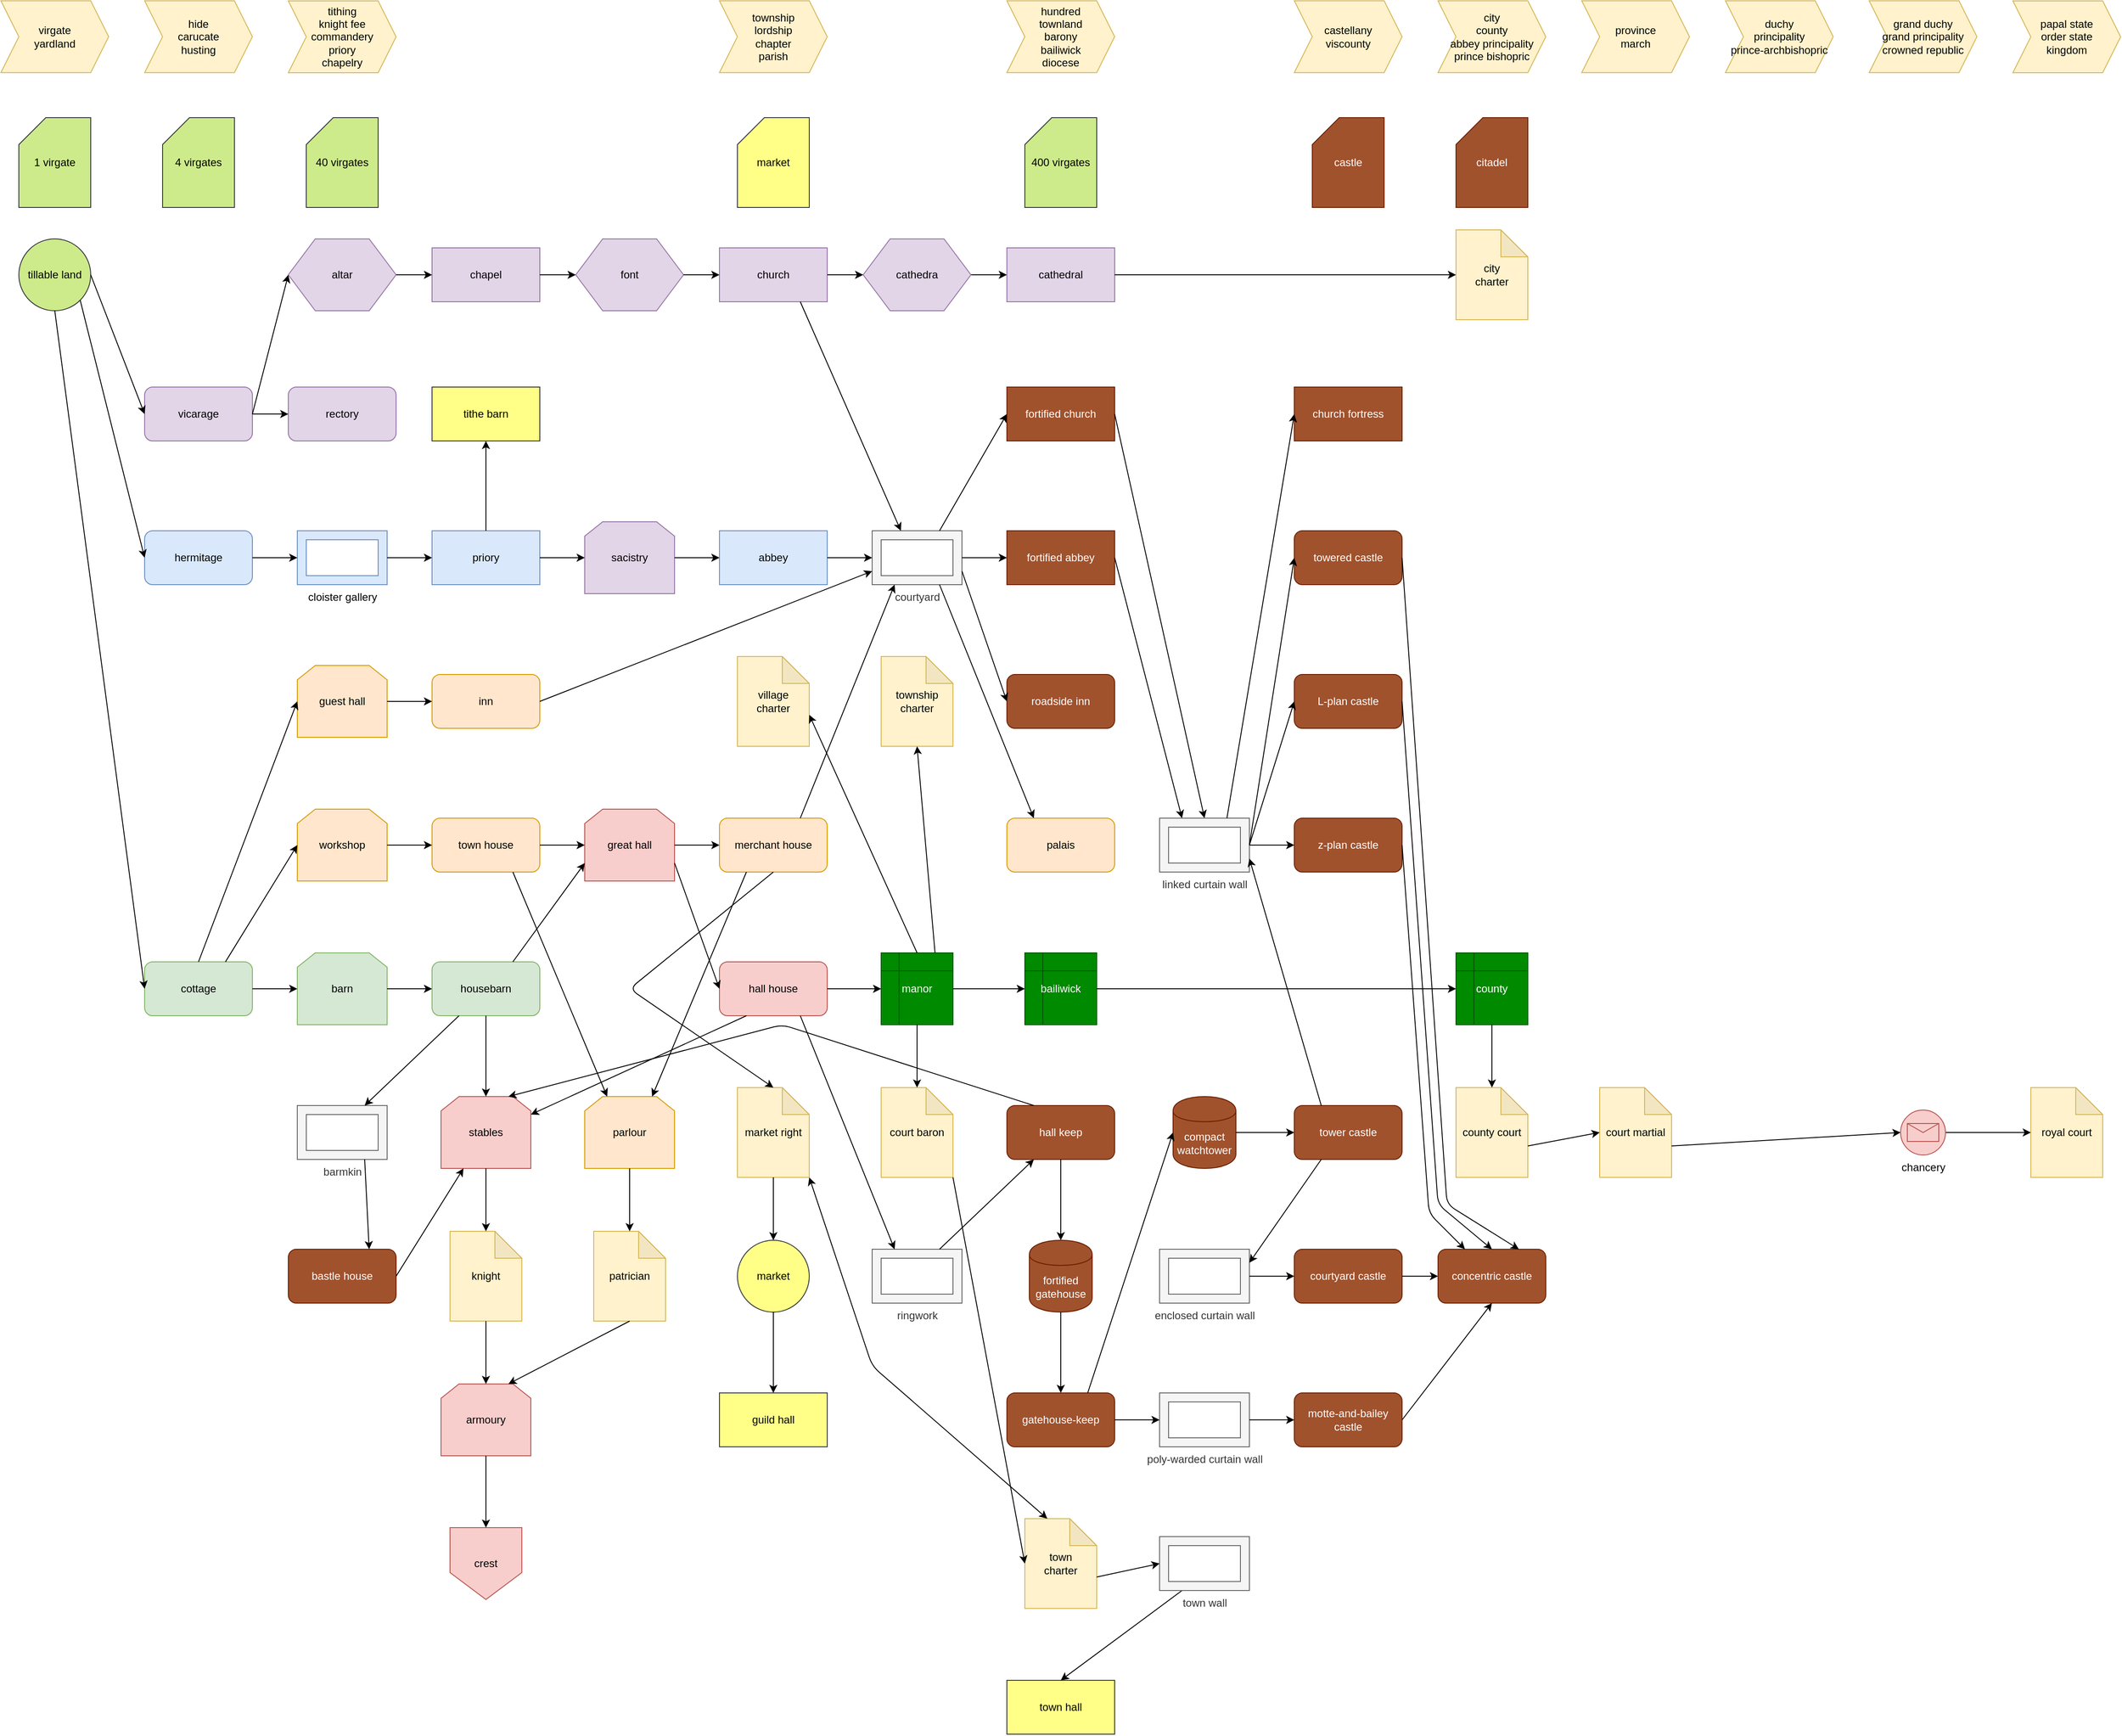 <mxfile version="12.4.3" type="device" pages="1"><diagram id="luMJ8tzUt8Z93QBXf7Nv" name="Page-1"><mxGraphModel dx="1422" dy="1938" grid="1" gridSize="10" guides="1" tooltips="1" connect="1" arrows="1" fold="1" page="1" pageScale="1" pageWidth="827" pageHeight="1169" math="0" shadow="0"><root><mxCell id="T9-oAQcyUTrzsyQEu_72-0"/><mxCell id="T9-oAQcyUTrzsyQEu_72-1" parent="T9-oAQcyUTrzsyQEu_72-0"/><mxCell id="xEtM98-ZF8pEN-EZ8umg-0" value="&lt;div&gt;virgate&lt;/div&gt;&lt;div&gt;yardland&lt;br&gt;&lt;/div&gt;" style="shape=step;perimeter=stepPerimeter;whiteSpace=wrap;html=1;fixedSize=1;fillColor=#fff2cc;strokeColor=#d6b656;" parent="T9-oAQcyUTrzsyQEu_72-1" vertex="1"><mxGeometry y="-80.14" width="120" height="80" as="geometry"/></mxCell><mxCell id="A1PlvNfUIV2lD47WQuec-0" value="&lt;div&gt;hide&lt;/div&gt;&lt;div&gt;carucate&lt;/div&gt;&lt;div&gt;husting&lt;br&gt;&lt;/div&gt;" style="shape=step;perimeter=stepPerimeter;whiteSpace=wrap;html=1;fixedSize=1;fillColor=#fff2cc;strokeColor=#d6b656;" parent="T9-oAQcyUTrzsyQEu_72-1" vertex="1"><mxGeometry x="160" y="-80.14" width="120" height="80" as="geometry"/></mxCell><mxCell id="LY3_80GlY4PXB9r3SP8b-0" value="&lt;div&gt;tithing&lt;/div&gt;&lt;div&gt;knight fee&lt;/div&gt;&lt;div&gt;commandery&lt;/div&gt;&lt;div&gt;priory&lt;/div&gt;&lt;div&gt;chapelry&lt;br&gt;&lt;/div&gt;" style="shape=step;perimeter=stepPerimeter;whiteSpace=wrap;html=1;fixedSize=1;fillColor=#fff2cc;strokeColor=#d6b656;" parent="T9-oAQcyUTrzsyQEu_72-1" vertex="1"><mxGeometry x="320" y="-80" width="120" height="80" as="geometry"/></mxCell><mxCell id="TqAvXGOvI2gBMgoji0gj-0" value="tillable land" style="ellipse;whiteSpace=wrap;html=1;aspect=fixed;fillColor=#cdeb8b;strokeColor=#36393d;" parent="T9-oAQcyUTrzsyQEu_72-1" vertex="1"><mxGeometry x="20" y="185" width="80" height="80" as="geometry"/></mxCell><mxCell id="NqWr0a3YJmVWdmJ0fN7--0" value="1 virgate" style="shape=card;whiteSpace=wrap;html=1;fillColor=#cdeb8b;strokeColor=#36393d;" parent="T9-oAQcyUTrzsyQEu_72-1" vertex="1"><mxGeometry x="20" y="50" width="80" height="100" as="geometry"/></mxCell><mxCell id="gpDoazcqbsoat1XxwOzW-0" value="4 virgates" style="shape=card;whiteSpace=wrap;html=1;fillColor=#cdeb8b;strokeColor=#36393d;" parent="T9-oAQcyUTrzsyQEu_72-1" vertex="1"><mxGeometry x="180" y="50" width="80" height="100" as="geometry"/></mxCell><mxCell id="ffbuVkQLa2kkNFjH7gF7-0" value="40 virgates" style="shape=card;whiteSpace=wrap;html=1;fillColor=#cdeb8b;strokeColor=#36393d;" parent="T9-oAQcyUTrzsyQEu_72-1" vertex="1"><mxGeometry x="340" y="50" width="80" height="100" as="geometry"/></mxCell><mxCell id="2fEpLEkZt53k4AzY2Tam-0" value="vicarage" style="rounded=1;whiteSpace=wrap;html=1;fillColor=#e1d5e7;strokeColor=#9673a6;" parent="T9-oAQcyUTrzsyQEu_72-1" vertex="1"><mxGeometry x="160" y="350" width="120" height="60" as="geometry"/></mxCell><mxCell id="t5SAJtuv_MW-L8pz63-Y-0" value="hermitage" style="rounded=1;whiteSpace=wrap;html=1;fillColor=#dae8fc;strokeColor=#6c8ebf;" parent="T9-oAQcyUTrzsyQEu_72-1" vertex="1"><mxGeometry x="160" y="510" width="120" height="60" as="geometry"/></mxCell><mxCell id="t5SAJtuv_MW-L8pz63-Y-1" value="" style="endArrow=classic;html=1;entryX=0;entryY=0.5;entryDx=0;entryDy=0;exitX=1;exitY=0.5;exitDx=0;exitDy=0;" parent="T9-oAQcyUTrzsyQEu_72-1" source="TqAvXGOvI2gBMgoji0gj-0" target="2fEpLEkZt53k4AzY2Tam-0" edge="1"><mxGeometry width="50" height="50" relative="1" as="geometry"><mxPoint x="10" y="600" as="sourcePoint"/><mxPoint x="60" y="550" as="targetPoint"/></mxGeometry></mxCell><mxCell id="t5SAJtuv_MW-L8pz63-Y-2" value="" style="endArrow=classic;html=1;entryX=0;entryY=0.5;entryDx=0;entryDy=0;exitX=1;exitY=1;exitDx=0;exitDy=0;" parent="T9-oAQcyUTrzsyQEu_72-1" source="TqAvXGOvI2gBMgoji0gj-0" target="t5SAJtuv_MW-L8pz63-Y-0" edge="1"><mxGeometry width="50" height="50" relative="1" as="geometry"><mxPoint x="10" y="600" as="sourcePoint"/><mxPoint x="60" y="550" as="targetPoint"/></mxGeometry></mxCell><mxCell id="77Pk_9e-1CHKd6CkI1b0-0" value="&lt;div&gt;township&lt;/div&gt;&lt;div&gt;lordship&lt;/div&gt;&lt;div&gt;chapter&lt;/div&gt;&lt;div&gt;parish&lt;br&gt;&lt;/div&gt;" style="shape=step;perimeter=stepPerimeter;whiteSpace=wrap;html=1;fixedSize=1;fillColor=#fff2cc;strokeColor=#d6b656;" parent="T9-oAQcyUTrzsyQEu_72-1" vertex="1"><mxGeometry x="800" y="-80.14" width="120" height="80" as="geometry"/></mxCell><mxCell id="B_O1F7ahAgbhKHqoS6VA-0" value="&lt;div&gt;hundred&lt;/div&gt;&lt;div&gt;townland&lt;/div&gt;&lt;div&gt;barony&lt;/div&gt;&lt;div&gt;bailiwick&lt;/div&gt;&lt;div&gt;diocese&lt;/div&gt;" style="shape=step;perimeter=stepPerimeter;whiteSpace=wrap;html=1;fixedSize=1;fillColor=#fff2cc;strokeColor=#d6b656;" parent="T9-oAQcyUTrzsyQEu_72-1" vertex="1"><mxGeometry x="1120" y="-80.14" width="120" height="80" as="geometry"/></mxCell><mxCell id="nqCfESTcvlFffliFEfzs-0" value="&lt;div&gt;castellany&lt;/div&gt;&lt;div&gt;viscounty&lt;br&gt;&lt;/div&gt;" style="shape=step;perimeter=stepPerimeter;whiteSpace=wrap;html=1;fixedSize=1;fillColor=#fff2cc;strokeColor=#d6b656;" parent="T9-oAQcyUTrzsyQEu_72-1" vertex="1"><mxGeometry x="1440" y="-80.14" width="120" height="80" as="geometry"/></mxCell><mxCell id="Cp6BmYDl4GD9PyAJnruB-0" value="&lt;div&gt;province&lt;/div&gt;&lt;div&gt;march&lt;br&gt;&lt;/div&gt;" style="shape=step;perimeter=stepPerimeter;whiteSpace=wrap;html=1;fixedSize=1;fillColor=#fff2cc;strokeColor=#d6b656;" parent="T9-oAQcyUTrzsyQEu_72-1" vertex="1"><mxGeometry x="1760" y="-80.14" width="120" height="80" as="geometry"/></mxCell><mxCell id="PL0AdHuvrs4fkI0K5361-0" value="&lt;div&gt;duchy&lt;/div&gt;&lt;div&gt;principality&lt;/div&gt;&lt;div&gt;prince-archbishopric&lt;br&gt;&lt;/div&gt;" style="shape=step;perimeter=stepPerimeter;whiteSpace=wrap;html=1;fixedSize=1;fillColor=#fff2cc;strokeColor=#d6b656;" parent="T9-oAQcyUTrzsyQEu_72-1" vertex="1"><mxGeometry x="1920" y="-80.14" width="120" height="80" as="geometry"/></mxCell><mxCell id="JjTUx_G8PSrtlVAojTpr-0" value="&lt;div&gt;grand duchy&lt;/div&gt;&lt;div&gt;grand principality&lt;/div&gt;&lt;div&gt;crowned republic&lt;br&gt;&lt;/div&gt;" style="shape=step;perimeter=stepPerimeter;whiteSpace=wrap;html=1;fixedSize=1;fillColor=#fff2cc;strokeColor=#d6b656;" parent="T9-oAQcyUTrzsyQEu_72-1" vertex="1"><mxGeometry x="2080" y="-80.14" width="120" height="80" as="geometry"/></mxCell><mxCell id="u3akdxI41B8dj-xJteNC-0" value="&lt;div&gt;papal state&lt;/div&gt;&lt;div&gt;order state&lt;/div&gt;&lt;div&gt;kingdom&lt;br&gt;&lt;/div&gt;" style="shape=step;perimeter=stepPerimeter;whiteSpace=wrap;html=1;fixedSize=1;fillColor=#fff2cc;strokeColor=#d6b656;" parent="T9-oAQcyUTrzsyQEu_72-1" vertex="1"><mxGeometry x="2240" y="-80" width="120" height="80" as="geometry"/></mxCell><mxCell id="E6oegZkkXz91KwJ-4F-7-0" value="market" style="shape=card;whiteSpace=wrap;html=1;fillColor=#ffff88;strokeColor=#36393d;" parent="T9-oAQcyUTrzsyQEu_72-1" vertex="1"><mxGeometry x="820" y="50" width="80" height="100" as="geometry"/></mxCell><mxCell id="857yQrr1MFIqQoj1KPaA-0" value="400 virgates" style="shape=card;whiteSpace=wrap;html=1;fillColor=#cdeb8b;strokeColor=#36393d;" parent="T9-oAQcyUTrzsyQEu_72-1" vertex="1"><mxGeometry x="1140" y="50" width="80" height="100" as="geometry"/></mxCell><mxCell id="NUiNibD1NH_kvU5-IQ4l-0" value="castle" style="shape=card;whiteSpace=wrap;html=1;fillColor=#a0522d;strokeColor=#6D1F00;fontColor=#ffffff;" parent="T9-oAQcyUTrzsyQEu_72-1" vertex="1"><mxGeometry x="1460" y="50" width="80" height="100" as="geometry"/></mxCell><mxCell id="IvKNUE7-qcJaPwDtVvpV-0" value="citadel" style="shape=card;whiteSpace=wrap;html=1;fillColor=#a0522d;strokeColor=#6D1F00;fontColor=#ffffff;" parent="T9-oAQcyUTrzsyQEu_72-1" vertex="1"><mxGeometry x="1620" y="50" width="80" height="100" as="geometry"/></mxCell><mxCell id="5WQMn6vKVF6hXBxAXVb6-0" value="chapel" style="rounded=0;whiteSpace=wrap;html=1;fillColor=#e1d5e7;strokeColor=#9673a6;" parent="T9-oAQcyUTrzsyQEu_72-1" vertex="1"><mxGeometry x="480" y="195" width="120" height="60" as="geometry"/></mxCell><mxCell id="c_UsVGrZmu7kFFMfkZ4b-0" value="church" style="rounded=0;whiteSpace=wrap;html=1;fillColor=#e1d5e7;strokeColor=#9673a6;" parent="T9-oAQcyUTrzsyQEu_72-1" vertex="1"><mxGeometry x="800" y="195" width="120" height="60" as="geometry"/></mxCell><mxCell id="5KD7HCpGWn4b9Y3IaqYJ-0" value="cathedral" style="rounded=0;whiteSpace=wrap;html=1;fillColor=#e1d5e7;strokeColor=#9673a6;" parent="T9-oAQcyUTrzsyQEu_72-1" vertex="1"><mxGeometry x="1120" y="195" width="120" height="60" as="geometry"/></mxCell><mxCell id="nQVHZIBL66FWgm-3tKGU-0" value="&lt;div&gt;city&lt;/div&gt;&lt;div&gt;county&lt;/div&gt;&lt;div&gt;abbey principality&lt;/div&gt;&lt;div&gt;prince bishopric&lt;br&gt;&lt;/div&gt;" style="shape=step;perimeter=stepPerimeter;whiteSpace=wrap;html=1;fixedSize=1;fillColor=#fff2cc;strokeColor=#d6b656;" parent="T9-oAQcyUTrzsyQEu_72-1" vertex="1"><mxGeometry x="1600" y="-80.14" width="120" height="80" as="geometry"/></mxCell><mxCell id="cV1PYwlbR8SNYYJL6qR3-0" value="&lt;div&gt;city&lt;/div&gt;&lt;div&gt;charter&lt;br&gt;&lt;/div&gt;" style="shape=note;whiteSpace=wrap;html=1;backgroundOutline=1;darkOpacity=0.05;fillColor=#fff2cc;strokeColor=#d6b656;" parent="T9-oAQcyUTrzsyQEu_72-1" vertex="1"><mxGeometry x="1620" y="175" width="80" height="100" as="geometry"/></mxCell><mxCell id="cV1PYwlbR8SNYYJL6qR3-1" value="" style="endArrow=classic;html=1;entryX=0;entryY=0.5;entryDx=0;entryDy=0;entryPerimeter=0;exitX=1;exitY=0.5;exitDx=0;exitDy=0;" parent="T9-oAQcyUTrzsyQEu_72-1" source="5KD7HCpGWn4b9Y3IaqYJ-0" target="cV1PYwlbR8SNYYJL6qR3-0" edge="1"><mxGeometry width="50" height="50" relative="1" as="geometry"><mxPoint x="1310" y="207.571" as="sourcePoint"/><mxPoint x="1500" y="208.571" as="targetPoint"/></mxGeometry></mxCell><mxCell id="cV1PYwlbR8SNYYJL6qR3-3" value="" style="endArrow=classic;html=1;exitX=1;exitY=0.5;exitDx=0;exitDy=0;entryX=0;entryY=0.5;entryDx=0;entryDy=0;" parent="T9-oAQcyUTrzsyQEu_72-1" source="cV1PYwlbR8SNYYJL6qR3-4" target="5KD7HCpGWn4b9Y3IaqYJ-0" edge="1"><mxGeometry width="50" height="50" relative="1" as="geometry"><mxPoint x="990" y="100" as="sourcePoint"/><mxPoint x="960" y="170" as="targetPoint"/></mxGeometry></mxCell><mxCell id="cV1PYwlbR8SNYYJL6qR3-4" value="cathedra" style="shape=hexagon;perimeter=hexagonPerimeter2;whiteSpace=wrap;html=1;fillColor=#e1d5e7;strokeColor=#9673a6;" parent="T9-oAQcyUTrzsyQEu_72-1" vertex="1"><mxGeometry x="960" y="185.0" width="120" height="80" as="geometry"/></mxCell><mxCell id="cV1PYwlbR8SNYYJL6qR3-5" value="font" style="shape=hexagon;perimeter=hexagonPerimeter2;whiteSpace=wrap;html=1;fillColor=#e1d5e7;strokeColor=#9673a6;" parent="T9-oAQcyUTrzsyQEu_72-1" vertex="1"><mxGeometry x="640" y="185" width="120" height="80" as="geometry"/></mxCell><mxCell id="cV1PYwlbR8SNYYJL6qR3-6" value="altar" style="shape=hexagon;perimeter=hexagonPerimeter2;whiteSpace=wrap;html=1;fillColor=#e1d5e7;strokeColor=#9673a6;" parent="T9-oAQcyUTrzsyQEu_72-1" vertex="1"><mxGeometry x="320" y="185" width="120" height="80" as="geometry"/></mxCell><mxCell id="cV1PYwlbR8SNYYJL6qR3-7" value="" style="endArrow=classic;html=1;exitX=1;exitY=0.5;exitDx=0;exitDy=0;entryX=0;entryY=0.5;entryDx=0;entryDy=0;" parent="T9-oAQcyUTrzsyQEu_72-1" source="c_UsVGrZmu7kFFMfkZ4b-0" target="cV1PYwlbR8SNYYJL6qR3-4" edge="1"><mxGeometry width="50" height="50" relative="1" as="geometry"><mxPoint x="990" y="100" as="sourcePoint"/><mxPoint x="1030" y="100" as="targetPoint"/></mxGeometry></mxCell><mxCell id="cV1PYwlbR8SNYYJL6qR3-8" value="" style="endArrow=classic;html=1;exitX=1;exitY=0.5;exitDx=0;exitDy=0;entryX=0;entryY=0.5;entryDx=0;entryDy=0;" parent="T9-oAQcyUTrzsyQEu_72-1" source="cV1PYwlbR8SNYYJL6qR3-5" target="c_UsVGrZmu7kFFMfkZ4b-0" edge="1"><mxGeometry width="50" height="50" relative="1" as="geometry"><mxPoint x="610" y="80" as="sourcePoint"/><mxPoint x="650" y="80" as="targetPoint"/></mxGeometry></mxCell><mxCell id="cV1PYwlbR8SNYYJL6qR3-9" value="" style="endArrow=classic;html=1;exitX=1;exitY=0.5;exitDx=0;exitDy=0;entryX=0;entryY=0.5;entryDx=0;entryDy=0;" parent="T9-oAQcyUTrzsyQEu_72-1" source="5WQMn6vKVF6hXBxAXVb6-0" target="cV1PYwlbR8SNYYJL6qR3-5" edge="1"><mxGeometry width="50" height="50" relative="1" as="geometry"><mxPoint x="590" y="120" as="sourcePoint"/><mxPoint x="630" y="120" as="targetPoint"/></mxGeometry></mxCell><mxCell id="cV1PYwlbR8SNYYJL6qR3-10" value="" style="endArrow=classic;html=1;exitX=1;exitY=0.5;exitDx=0;exitDy=0;entryX=0;entryY=0.5;entryDx=0;entryDy=0;" parent="T9-oAQcyUTrzsyQEu_72-1" source="cV1PYwlbR8SNYYJL6qR3-6" target="5WQMn6vKVF6hXBxAXVb6-0" edge="1"><mxGeometry width="50" height="50" relative="1" as="geometry"><mxPoint x="500" y="120" as="sourcePoint"/><mxPoint x="540" y="120" as="targetPoint"/></mxGeometry></mxCell><mxCell id="cV1PYwlbR8SNYYJL6qR3-11" value="" style="endArrow=classic;html=1;exitX=1;exitY=0.5;exitDx=0;exitDy=0;entryX=0;entryY=0.5;entryDx=0;entryDy=0;" parent="T9-oAQcyUTrzsyQEu_72-1" source="2fEpLEkZt53k4AzY2Tam-0" target="cV1PYwlbR8SNYYJL6qR3-6" edge="1"><mxGeometry width="50" height="50" relative="1" as="geometry"><mxPoint x="230" y="210" as="sourcePoint"/><mxPoint x="270" y="210" as="targetPoint"/></mxGeometry></mxCell><mxCell id="uMIx7zysFfvAGSxSfH1o-0" value="rectory" style="rounded=1;whiteSpace=wrap;html=1;fillColor=#e1d5e7;strokeColor=#9673a6;" parent="T9-oAQcyUTrzsyQEu_72-1" vertex="1"><mxGeometry x="320" y="350" width="120" height="60" as="geometry"/></mxCell><mxCell id="uMIx7zysFfvAGSxSfH1o-1" value="" style="endArrow=classic;html=1;exitX=1;exitY=0.5;exitDx=0;exitDy=0;entryX=0;entryY=0.5;entryDx=0;entryDy=0;" parent="T9-oAQcyUTrzsyQEu_72-1" source="2fEpLEkZt53k4AzY2Tam-0" target="uMIx7zysFfvAGSxSfH1o-0" edge="1"><mxGeometry width="50" height="50" relative="1" as="geometry"><mxPoint x="190" y="230" as="sourcePoint"/><mxPoint x="230" y="230" as="targetPoint"/></mxGeometry></mxCell><mxCell id="Az2nAb1VePQ-OdoqWnnv-0" value="cloister gallery" style="verticalLabelPosition=bottom;verticalAlign=top;html=1;shape=mxgraph.basic.frame;dx=10;fillColor=#dae8fc;strokeColor=#6c8ebf;" parent="T9-oAQcyUTrzsyQEu_72-1" vertex="1"><mxGeometry x="330" y="510" width="100" height="60" as="geometry"/></mxCell><mxCell id="Az2nAb1VePQ-OdoqWnnv-1" value="" style="endArrow=classic;html=1;exitX=1;exitY=0.5;exitDx=0;exitDy=0;entryX=0;entryY=0.5;entryDx=0;entryDy=0;entryPerimeter=0;" parent="T9-oAQcyUTrzsyQEu_72-1" source="t5SAJtuv_MW-L8pz63-Y-0" target="Az2nAb1VePQ-OdoqWnnv-0" edge="1"><mxGeometry width="50" height="50" relative="1" as="geometry"><mxPoint x="290" y="440" as="sourcePoint"/><mxPoint x="330" y="440" as="targetPoint"/></mxGeometry></mxCell><mxCell id="q4RnchqE35RDWMQDHOhw-0" value="priory" style="rounded=0;whiteSpace=wrap;html=1;fillColor=#dae8fc;strokeColor=#6c8ebf;" parent="T9-oAQcyUTrzsyQEu_72-1" vertex="1"><mxGeometry x="480" y="510" width="120" height="60" as="geometry"/></mxCell><mxCell id="q4RnchqE35RDWMQDHOhw-1" value="" style="endArrow=classic;html=1;exitX=1;exitY=0.5;exitDx=0;exitDy=0;entryX=0;entryY=0.5;entryDx=0;entryDy=0;exitPerimeter=0;" parent="T9-oAQcyUTrzsyQEu_72-1" source="Az2nAb1VePQ-OdoqWnnv-0" target="q4RnchqE35RDWMQDHOhw-0" edge="1"><mxGeometry width="50" height="50" relative="1" as="geometry"><mxPoint x="440" y="460" as="sourcePoint"/><mxPoint x="490" y="460" as="targetPoint"/></mxGeometry></mxCell><mxCell id="UIChPtrXnMbsQNcyUOs9-0" value="sacistry" style="shape=loopLimit;whiteSpace=wrap;html=1;fillColor=#e1d5e7;strokeColor=#9673a6;" parent="T9-oAQcyUTrzsyQEu_72-1" vertex="1"><mxGeometry x="650" y="500" width="100" height="80" as="geometry"/></mxCell><mxCell id="UIChPtrXnMbsQNcyUOs9-1" value="" style="endArrow=classic;html=1;exitX=1;exitY=0.5;exitDx=0;exitDy=0;entryX=0;entryY=0.5;entryDx=0;entryDy=0;" parent="T9-oAQcyUTrzsyQEu_72-1" source="q4RnchqE35RDWMQDHOhw-0" target="UIChPtrXnMbsQNcyUOs9-0" edge="1"><mxGeometry width="50" height="50" relative="1" as="geometry"><mxPoint x="620" y="280" as="sourcePoint"/><mxPoint x="660" y="280" as="targetPoint"/></mxGeometry></mxCell><mxCell id="073ejtTGZEgF7aTAqZQK-0" value="abbey" style="rounded=0;whiteSpace=wrap;html=1;fillColor=#dae8fc;strokeColor=#6c8ebf;" parent="T9-oAQcyUTrzsyQEu_72-1" vertex="1"><mxGeometry x="800" y="510" width="120" height="60" as="geometry"/></mxCell><mxCell id="073ejtTGZEgF7aTAqZQK-1" value="" style="endArrow=classic;html=1;exitX=1;exitY=0.5;exitDx=0;exitDy=0;entryX=0;entryY=0.5;entryDx=0;entryDy=0;" parent="T9-oAQcyUTrzsyQEu_72-1" source="UIChPtrXnMbsQNcyUOs9-0" target="073ejtTGZEgF7aTAqZQK-0" edge="1"><mxGeometry width="50" height="50" relative="1" as="geometry"><mxPoint x="780" y="460" as="sourcePoint"/><mxPoint x="820" y="460" as="targetPoint"/></mxGeometry></mxCell><mxCell id="-YR2IK6p7q7cnrqykTAZ-0" value="courtyard" style="verticalLabelPosition=bottom;verticalAlign=top;html=1;shape=mxgraph.basic.frame;dx=10;fillColor=#f5f5f5;strokeColor=#666666;fontColor=#333333;" parent="T9-oAQcyUTrzsyQEu_72-1" vertex="1"><mxGeometry x="970" y="510" width="100" height="60" as="geometry"/></mxCell><mxCell id="-YR2IK6p7q7cnrqykTAZ-1" value="" style="endArrow=classic;html=1;exitX=1;exitY=0.5;exitDx=0;exitDy=0;entryX=0;entryY=0.5;entryDx=0;entryDy=0;entryPerimeter=0;" parent="T9-oAQcyUTrzsyQEu_72-1" source="073ejtTGZEgF7aTAqZQK-0" target="-YR2IK6p7q7cnrqykTAZ-0" edge="1"><mxGeometry width="50" height="50" relative="1" as="geometry"><mxPoint x="940" y="470" as="sourcePoint"/><mxPoint x="980" y="470" as="targetPoint"/></mxGeometry></mxCell><mxCell id="1sjO1lCyLOwG-UQna5n0-0" value="fortified abbey" style="rounded=0;whiteSpace=wrap;html=1;fillColor=#a0522d;strokeColor=#6D1F00;fontColor=#ffffff;" parent="T9-oAQcyUTrzsyQEu_72-1" vertex="1"><mxGeometry x="1120" y="510" width="120" height="60" as="geometry"/></mxCell><mxCell id="1sjO1lCyLOwG-UQna5n0-1" value="" style="endArrow=classic;html=1;exitX=1;exitY=0.5;exitDx=0;exitDy=0;entryX=0;entryY=0.5;entryDx=0;entryDy=0;exitPerimeter=0;" parent="T9-oAQcyUTrzsyQEu_72-1" source="-YR2IK6p7q7cnrqykTAZ-0" target="1sjO1lCyLOwG-UQna5n0-0" edge="1"><mxGeometry width="50" height="50" relative="1" as="geometry"><mxPoint x="1110" y="460" as="sourcePoint"/><mxPoint x="1160" y="460" as="targetPoint"/></mxGeometry></mxCell><mxCell id="_QMENd2KYu__h0HYAvMr-0" value="fortified church" style="rounded=0;whiteSpace=wrap;html=1;fillColor=#a0522d;strokeColor=#6D1F00;fontColor=#ffffff;" parent="T9-oAQcyUTrzsyQEu_72-1" vertex="1"><mxGeometry x="1120" y="350" width="120" height="60" as="geometry"/></mxCell><mxCell id="_QMENd2KYu__h0HYAvMr-1" value="" style="endArrow=classic;html=1;exitX=0.75;exitY=1;exitDx=0;exitDy=0;entryX=0.32;entryY=0;entryDx=0;entryDy=0;entryPerimeter=0;" parent="T9-oAQcyUTrzsyQEu_72-1" source="c_UsVGrZmu7kFFMfkZ4b-0" target="-YR2IK6p7q7cnrqykTAZ-0" edge="1"><mxGeometry width="50" height="50" relative="1" as="geometry"><mxPoint x="930" y="340" as="sourcePoint"/><mxPoint x="970" y="340" as="targetPoint"/></mxGeometry></mxCell><mxCell id="_QMENd2KYu__h0HYAvMr-2" value="" style="endArrow=classic;html=1;exitX=0;exitY=0;exitDx=75;exitDy=0;entryX=0;entryY=0.5;entryDx=0;entryDy=0;exitPerimeter=0;" parent="T9-oAQcyUTrzsyQEu_72-1" source="-YR2IK6p7q7cnrqykTAZ-0" target="_QMENd2KYu__h0HYAvMr-0" edge="1"><mxGeometry width="50" height="50" relative="1" as="geometry"><mxPoint x="1010" y="360" as="sourcePoint"/><mxPoint x="1050" y="360" as="targetPoint"/></mxGeometry></mxCell><mxCell id="YKX7Br1BIAHNwBRcZa42-0" value="roadside inn" style="rounded=1;whiteSpace=wrap;html=1;fillColor=#a0522d;strokeColor=#6D1F00;fontColor=#ffffff;" parent="T9-oAQcyUTrzsyQEu_72-1" vertex="1"><mxGeometry x="1120" y="670" width="120" height="60" as="geometry"/></mxCell><mxCell id="YKX7Br1BIAHNwBRcZa42-1" value="" style="endArrow=classic;html=1;entryX=0;entryY=0.5;entryDx=0;entryDy=0;exitX=0;exitY=0;exitDx=100;exitDy=45;exitPerimeter=0;" parent="T9-oAQcyUTrzsyQEu_72-1" source="-YR2IK6p7q7cnrqykTAZ-0" target="YKX7Br1BIAHNwBRcZa42-0" edge="1"><mxGeometry width="50" height="50" relative="1" as="geometry"><mxPoint x="1100" y="590" as="sourcePoint"/><mxPoint x="1160" y="600" as="targetPoint"/></mxGeometry></mxCell><mxCell id="Aoue8b3RT3LNBXpLJdbm-0" value="inn" style="rounded=1;whiteSpace=wrap;html=1;fillColor=#ffe6cc;strokeColor=#d79b00;" parent="T9-oAQcyUTrzsyQEu_72-1" vertex="1"><mxGeometry x="480" y="670" width="120" height="60" as="geometry"/></mxCell><mxCell id="lQTOk88xs_HBqYtjO2Bk-0" value="tithe barn" style="rounded=0;whiteSpace=wrap;html=1;fillColor=#ffff88;strokeColor=#36393d;" parent="T9-oAQcyUTrzsyQEu_72-1" vertex="1"><mxGeometry x="480" y="350" width="120" height="60" as="geometry"/></mxCell><mxCell id="lQTOk88xs_HBqYtjO2Bk-1" value="" style="endArrow=classic;html=1;exitX=0.5;exitY=0;exitDx=0;exitDy=0;entryX=0.5;entryY=1;entryDx=0;entryDy=0;" parent="T9-oAQcyUTrzsyQEu_72-1" source="q4RnchqE35RDWMQDHOhw-0" target="lQTOk88xs_HBqYtjO2Bk-0" edge="1"><mxGeometry width="50" height="50" relative="1" as="geometry"><mxPoint x="500" y="450" as="sourcePoint"/><mxPoint x="550" y="450" as="targetPoint"/></mxGeometry></mxCell><mxCell id="VY8PGO1WhIBReEALNc7s-0" value="" style="endArrow=classic;html=1;exitX=1;exitY=0.5;exitDx=0;exitDy=0;entryX=0;entryY=0;entryDx=0;entryDy=45;entryPerimeter=0;" parent="T9-oAQcyUTrzsyQEu_72-1" source="Aoue8b3RT3LNBXpLJdbm-0" target="-YR2IK6p7q7cnrqykTAZ-0" edge="1"><mxGeometry width="50" height="50" relative="1" as="geometry"><mxPoint x="690" y="620" as="sourcePoint"/><mxPoint x="740" y="620" as="targetPoint"/></mxGeometry></mxCell><mxCell id="ROSXadXZ2lMFFzCFNmpg-0" value="&lt;div&gt;village&lt;/div&gt;&lt;div&gt;charter&lt;br&gt;&lt;/div&gt;" style="shape=note;whiteSpace=wrap;html=1;backgroundOutline=1;darkOpacity=0.05;fillColor=#fff2cc;strokeColor=#d6b656;" parent="T9-oAQcyUTrzsyQEu_72-1" vertex="1"><mxGeometry x="820" y="650" width="80" height="100" as="geometry"/></mxCell><mxCell id="LFpVHirEYTdJQZsxML_7-0" value="&lt;div&gt;township&lt;/div&gt;&lt;div&gt;charter&lt;br&gt;&lt;/div&gt;" style="shape=note;whiteSpace=wrap;html=1;backgroundOutline=1;darkOpacity=0.05;fillColor=#fff2cc;strokeColor=#d6b656;" parent="T9-oAQcyUTrzsyQEu_72-1" vertex="1"><mxGeometry x="980" y="650" width="80" height="100" as="geometry"/></mxCell><mxCell id="-ojo1nRWJwDvgAa0f41u-0" value="guest hall" style="shape=loopLimit;whiteSpace=wrap;html=1;fillColor=#ffe6cc;strokeColor=#d79b00;" parent="T9-oAQcyUTrzsyQEu_72-1" vertex="1"><mxGeometry x="330" y="660" width="100" height="80" as="geometry"/></mxCell><mxCell id="-ojo1nRWJwDvgAa0f41u-1" value="" style="endArrow=classic;html=1;exitX=1;exitY=0.5;exitDx=0;exitDy=0;entryX=0;entryY=0.5;entryDx=0;entryDy=0;" parent="T9-oAQcyUTrzsyQEu_72-1" source="-ojo1nRWJwDvgAa0f41u-0" target="Aoue8b3RT3LNBXpLJdbm-0" edge="1"><mxGeometry width="50" height="50" relative="1" as="geometry"><mxPoint x="460" y="600" as="sourcePoint"/><mxPoint x="510" y="600" as="targetPoint"/></mxGeometry></mxCell><mxCell id="DoKCaWUrnsZJZlc5HXW_-0" value="workshop" style="shape=loopLimit;whiteSpace=wrap;html=1;fillColor=#ffe6cc;strokeColor=#d79b00;" parent="T9-oAQcyUTrzsyQEu_72-1" vertex="1"><mxGeometry x="330" y="820" width="100" height="80" as="geometry"/></mxCell><mxCell id="tKSsALWyUS6HENnfK4cq-0" value="town house" style="rounded=1;whiteSpace=wrap;html=1;fillColor=#ffe6cc;strokeColor=#d79b00;" parent="T9-oAQcyUTrzsyQEu_72-1" vertex="1"><mxGeometry x="480" y="830" width="120" height="60" as="geometry"/></mxCell><mxCell id="tKSsALWyUS6HENnfK4cq-1" value="" style="endArrow=classic;html=1;exitX=1;exitY=0.5;exitDx=0;exitDy=0;entryX=0;entryY=0.5;entryDx=0;entryDy=0;" parent="T9-oAQcyUTrzsyQEu_72-1" source="DoKCaWUrnsZJZlc5HXW_-0" target="tKSsALWyUS6HENnfK4cq-0" edge="1"><mxGeometry width="50" height="50" relative="1" as="geometry"><mxPoint x="470" y="770" as="sourcePoint"/><mxPoint x="520" y="770" as="targetPoint"/></mxGeometry></mxCell><mxCell id="oeifErCGt08aOgp5TL6a-0" value="great hall" style="shape=loopLimit;whiteSpace=wrap;html=1;fillColor=#f8cecc;strokeColor=#b85450;" parent="T9-oAQcyUTrzsyQEu_72-1" vertex="1"><mxGeometry x="650" y="820" width="100" height="80" as="geometry"/></mxCell><mxCell id="oeifErCGt08aOgp5TL6a-1" value="" style="endArrow=classic;html=1;exitX=1;exitY=0.5;exitDx=0;exitDy=0;entryX=0;entryY=0.5;entryDx=0;entryDy=0;" parent="T9-oAQcyUTrzsyQEu_72-1" source="tKSsALWyUS6HENnfK4cq-0" target="oeifErCGt08aOgp5TL6a-0" edge="1"><mxGeometry width="50" height="50" relative="1" as="geometry"><mxPoint x="630" y="760" as="sourcePoint"/><mxPoint x="680" y="760" as="targetPoint"/></mxGeometry></mxCell><mxCell id="-dbVZ9lwkunNMI8B1b2k-0" value="merchant house" style="rounded=1;whiteSpace=wrap;html=1;fillColor=#ffe6cc;strokeColor=#d79b00;" parent="T9-oAQcyUTrzsyQEu_72-1" vertex="1"><mxGeometry x="800" y="830" width="120" height="60" as="geometry"/></mxCell><mxCell id="-dbVZ9lwkunNMI8B1b2k-1" value="" style="endArrow=classic;html=1;exitX=1;exitY=0.5;exitDx=0;exitDy=0;entryX=0;entryY=0.5;entryDx=0;entryDy=0;" parent="T9-oAQcyUTrzsyQEu_72-1" source="oeifErCGt08aOgp5TL6a-0" target="-dbVZ9lwkunNMI8B1b2k-0" edge="1"><mxGeometry width="50" height="50" relative="1" as="geometry"><mxPoint x="780" y="780" as="sourcePoint"/><mxPoint x="830" y="780" as="targetPoint"/></mxGeometry></mxCell><mxCell id="UxhPpOr85PctwHKotyn5-0" value="palais" style="rounded=1;whiteSpace=wrap;html=1;fillColor=#ffe6cc;strokeColor=#d79b00;" parent="T9-oAQcyUTrzsyQEu_72-1" vertex="1"><mxGeometry x="1120" y="830" width="120" height="60" as="geometry"/></mxCell><mxCell id="UxhPpOr85PctwHKotyn5-1" value="" style="endArrow=classic;html=1;exitX=0.75;exitY=0;exitDx=0;exitDy=0;entryX=0;entryY=0;entryDx=25;entryDy=60;entryPerimeter=0;" parent="T9-oAQcyUTrzsyQEu_72-1" source="-dbVZ9lwkunNMI8B1b2k-0" target="-YR2IK6p7q7cnrqykTAZ-0" edge="1"><mxGeometry width="50" height="50" relative="1" as="geometry"><mxPoint x="740" y="720" as="sourcePoint"/><mxPoint x="790" y="720" as="targetPoint"/></mxGeometry></mxCell><mxCell id="UxhPpOr85PctwHKotyn5-2" value="" style="endArrow=classic;html=1;entryX=0.25;entryY=0;entryDx=0;entryDy=0;exitX=0;exitY=0;exitDx=75;exitDy=60;exitPerimeter=0;" parent="T9-oAQcyUTrzsyQEu_72-1" source="-YR2IK6p7q7cnrqykTAZ-0" target="UxhPpOr85PctwHKotyn5-0" edge="1"><mxGeometry width="50" height="50" relative="1" as="geometry"><mxPoint x="1110" y="760" as="sourcePoint"/><mxPoint x="1185" y="890" as="targetPoint"/></mxGeometry></mxCell><mxCell id="qv6_XsBY1IP-DoAz5VBf-0" value="cottage" style="rounded=1;whiteSpace=wrap;html=1;fillColor=#d5e8d4;strokeColor=#82b366;" parent="T9-oAQcyUTrzsyQEu_72-1" vertex="1"><mxGeometry x="160" y="990" width="120" height="60" as="geometry"/></mxCell><mxCell id="qv6_XsBY1IP-DoAz5VBf-1" value="" style="endArrow=classic;html=1;exitX=0.5;exitY=1;exitDx=0;exitDy=0;entryX=0;entryY=0.5;entryDx=0;entryDy=0;" parent="T9-oAQcyUTrzsyQEu_72-1" source="TqAvXGOvI2gBMgoji0gj-0" target="qv6_XsBY1IP-DoAz5VBf-0" edge="1"><mxGeometry width="50" height="50" relative="1" as="geometry"><mxPoint x="70" y="810" as="sourcePoint"/><mxPoint x="120" y="810" as="targetPoint"/></mxGeometry></mxCell><mxCell id="sBKXeXUuXtAR3pEfu_l5-0" value="" style="endArrow=classic;html=1;exitX=0.75;exitY=0;exitDx=0;exitDy=0;entryX=0;entryY=0.5;entryDx=0;entryDy=0;" parent="T9-oAQcyUTrzsyQEu_72-1" source="qv6_XsBY1IP-DoAz5VBf-0" target="DoKCaWUrnsZJZlc5HXW_-0" edge="1"><mxGeometry width="50" height="50" relative="1" as="geometry"><mxPoint x="240" y="830" as="sourcePoint"/><mxPoint x="290" y="830" as="targetPoint"/></mxGeometry></mxCell><mxCell id="iO3U4zfqCqF6OybYsMZs-0" value="" style="endArrow=classic;html=1;exitX=0.5;exitY=0;exitDx=0;exitDy=0;entryX=0;entryY=0.5;entryDx=0;entryDy=0;" parent="T9-oAQcyUTrzsyQEu_72-1" source="qv6_XsBY1IP-DoAz5VBf-0" target="-ojo1nRWJwDvgAa0f41u-0" edge="1"><mxGeometry width="50" height="50" relative="1" as="geometry"><mxPoint x="230" y="810" as="sourcePoint"/><mxPoint x="310" y="680" as="targetPoint"/></mxGeometry></mxCell><mxCell id="dZZxtgbQ-81_k5u2jflz-0" value="barn" style="shape=loopLimit;whiteSpace=wrap;html=1;fillColor=#d5e8d4;strokeColor=#82b366;" parent="T9-oAQcyUTrzsyQEu_72-1" vertex="1"><mxGeometry x="330" y="980" width="100" height="80" as="geometry"/></mxCell><mxCell id="aSZCjLBDYcnLxr3KUVx2-0" value="housebarn" style="rounded=1;whiteSpace=wrap;html=1;fillColor=#d5e8d4;strokeColor=#82b366;" parent="T9-oAQcyUTrzsyQEu_72-1" vertex="1"><mxGeometry x="480" y="990" width="120" height="60" as="geometry"/></mxCell><mxCell id="aSZCjLBDYcnLxr3KUVx2-1" value="" style="endArrow=classic;html=1;exitX=1;exitY=0.5;exitDx=0;exitDy=0;entryX=0;entryY=0.5;entryDx=0;entryDy=0;" parent="T9-oAQcyUTrzsyQEu_72-1" source="dZZxtgbQ-81_k5u2jflz-0" target="aSZCjLBDYcnLxr3KUVx2-0" edge="1"><mxGeometry width="50" height="50" relative="1" as="geometry"><mxPoint x="460" y="930" as="sourcePoint"/><mxPoint x="510" y="930" as="targetPoint"/></mxGeometry></mxCell><mxCell id="aSZCjLBDYcnLxr3KUVx2-2" value="" style="endArrow=classic;html=1;exitX=1;exitY=0.5;exitDx=0;exitDy=0;entryX=0;entryY=0.5;entryDx=0;entryDy=0;" parent="T9-oAQcyUTrzsyQEu_72-1" source="qv6_XsBY1IP-DoAz5VBf-0" target="dZZxtgbQ-81_k5u2jflz-0" edge="1"><mxGeometry width="50" height="50" relative="1" as="geometry"><mxPoint x="400" y="930" as="sourcePoint"/><mxPoint x="450" y="930" as="targetPoint"/></mxGeometry></mxCell><mxCell id="xb-gAbauM1ufih-LlwGH-0" value="hall house" style="rounded=1;whiteSpace=wrap;html=1;fillColor=#f8cecc;strokeColor=#b85450;" parent="T9-oAQcyUTrzsyQEu_72-1" vertex="1"><mxGeometry x="800" y="990" width="120" height="60" as="geometry"/></mxCell><mxCell id="xb-gAbauM1ufih-LlwGH-1" value="" style="endArrow=classic;html=1;exitX=1;exitY=0.75;exitDx=0;exitDy=0;entryX=0;entryY=0.5;entryDx=0;entryDy=0;" parent="T9-oAQcyUTrzsyQEu_72-1" source="oeifErCGt08aOgp5TL6a-0" target="xb-gAbauM1ufih-LlwGH-0" edge="1"><mxGeometry width="50" height="50" relative="1" as="geometry"><mxPoint x="770" y="920" as="sourcePoint"/><mxPoint x="820" y="920" as="targetPoint"/></mxGeometry></mxCell><mxCell id="0ZdQCPo63wk5uNl7IKW2-0" value="" style="endArrow=classic;html=1;exitX=0.75;exitY=0;exitDx=0;exitDy=0;entryX=0;entryY=0.75;entryDx=0;entryDy=0;" parent="T9-oAQcyUTrzsyQEu_72-1" source="aSZCjLBDYcnLxr3KUVx2-0" target="oeifErCGt08aOgp5TL6a-0" edge="1"><mxGeometry width="50" height="50" relative="1" as="geometry"><mxPoint x="580" y="940" as="sourcePoint"/><mxPoint x="630" y="940" as="targetPoint"/></mxGeometry></mxCell><mxCell id="j24_P8SPmulIevAXjkQM-0" value="manor" style="shape=internalStorage;whiteSpace=wrap;html=1;backgroundOutline=1;fillColor=#008a00;strokeColor=#005700;fontColor=#ffffff;" parent="T9-oAQcyUTrzsyQEu_72-1" vertex="1"><mxGeometry x="980" y="980" width="80" height="80" as="geometry"/></mxCell><mxCell id="3GexAdz887dL8wN9yoD0-0" value="bailiwick" style="shape=internalStorage;whiteSpace=wrap;html=1;backgroundOutline=1;fillColor=#008a00;strokeColor=#005700;fontColor=#ffffff;" parent="T9-oAQcyUTrzsyQEu_72-1" vertex="1"><mxGeometry x="1140" y="980" width="80" height="80" as="geometry"/></mxCell><mxCell id="3GexAdz887dL8wN9yoD0-1" value="" style="endArrow=classic;html=1;exitX=1;exitY=0.5;exitDx=0;exitDy=0;entryX=0;entryY=0.5;entryDx=0;entryDy=0;" parent="T9-oAQcyUTrzsyQEu_72-1" source="j24_P8SPmulIevAXjkQM-0" target="3GexAdz887dL8wN9yoD0-0" edge="1"><mxGeometry width="50" height="50" relative="1" as="geometry"><mxPoint x="1120" y="920" as="sourcePoint"/><mxPoint x="1170" y="920" as="targetPoint"/></mxGeometry></mxCell><mxCell id="3GexAdz887dL8wN9yoD0-2" value="" style="endArrow=classic;html=1;exitX=1;exitY=0.5;exitDx=0;exitDy=0;entryX=0;entryY=0.5;entryDx=0;entryDy=0;" parent="T9-oAQcyUTrzsyQEu_72-1" source="xb-gAbauM1ufih-LlwGH-0" target="j24_P8SPmulIevAXjkQM-0" edge="1"><mxGeometry width="50" height="50" relative="1" as="geometry"><mxPoint x="1110" y="930" as="sourcePoint"/><mxPoint x="1160" y="930" as="targetPoint"/></mxGeometry></mxCell><mxCell id="8DfNRoU0dGHRt2Q0NJ_V-0" value="county" style="shape=internalStorage;whiteSpace=wrap;html=1;backgroundOutline=1;fillColor=#008a00;strokeColor=#005700;fontColor=#ffffff;" parent="T9-oAQcyUTrzsyQEu_72-1" vertex="1"><mxGeometry x="1620" y="980" width="80" height="80" as="geometry"/></mxCell><mxCell id="8DfNRoU0dGHRt2Q0NJ_V-1" value="" style="endArrow=classic;html=1;exitX=1;exitY=0.5;exitDx=0;exitDy=0;entryX=0;entryY=0.5;entryDx=0;entryDy=0;" parent="T9-oAQcyUTrzsyQEu_72-1" source="3GexAdz887dL8wN9yoD0-0" target="8DfNRoU0dGHRt2Q0NJ_V-0" edge="1"><mxGeometry width="50" height="50" relative="1" as="geometry"><mxPoint x="1400" y="1010" as="sourcePoint"/><mxPoint x="1480" y="1010" as="targetPoint"/></mxGeometry></mxCell><mxCell id="prdx2_V4ABcBC2s5h5k0-0" value="barmkin" style="verticalLabelPosition=bottom;verticalAlign=top;html=1;shape=mxgraph.basic.frame;dx=10;fillColor=#f5f5f5;strokeColor=#666666;fontColor=#333333;" parent="T9-oAQcyUTrzsyQEu_72-1" vertex="1"><mxGeometry x="330" y="1150" width="100" height="60" as="geometry"/></mxCell><mxCell id="prdx2_V4ABcBC2s5h5k0-1" value="" style="endArrow=classic;html=1;exitX=0.25;exitY=1;exitDx=0;exitDy=0;entryX=0;entryY=0;entryDx=75;entryDy=0;entryPerimeter=0;" parent="T9-oAQcyUTrzsyQEu_72-1" source="aSZCjLBDYcnLxr3KUVx2-0" target="prdx2_V4ABcBC2s5h5k0-0" edge="1"><mxGeometry width="50" height="50" relative="1" as="geometry"><mxPoint x="660" y="1000" as="sourcePoint"/><mxPoint x="710" y="1000" as="targetPoint"/></mxGeometry></mxCell><mxCell id="4cgE4NYkj46knnTswFoa-0" value="bastle house" style="rounded=1;whiteSpace=wrap;html=1;fillColor=#a0522d;strokeColor=#6D1F00;fontColor=#ffffff;" parent="T9-oAQcyUTrzsyQEu_72-1" vertex="1"><mxGeometry x="320" y="1310" width="120" height="60" as="geometry"/></mxCell><mxCell id="4cgE4NYkj46knnTswFoa-1" value="" style="endArrow=classic;html=1;exitX=0;exitY=0;exitDx=75;exitDy=60;entryX=0.75;entryY=0;entryDx=0;entryDy=0;exitPerimeter=0;" parent="T9-oAQcyUTrzsyQEu_72-1" source="prdx2_V4ABcBC2s5h5k0-0" target="4cgE4NYkj46knnTswFoa-0" edge="1"><mxGeometry width="50" height="50" relative="1" as="geometry"><mxPoint x="90" y="1130" as="sourcePoint"/><mxPoint x="140" y="1130" as="targetPoint"/></mxGeometry></mxCell><mxCell id="rzooQAj8UNHxoPCh_1dZ-0" value="" style="endArrow=classic;html=1;exitX=0.75;exitY=0;exitDx=0;exitDy=0;entryX=0.5;entryY=1;entryDx=0;entryDy=0;entryPerimeter=0;" parent="T9-oAQcyUTrzsyQEu_72-1" source="j24_P8SPmulIevAXjkQM-0" target="LFpVHirEYTdJQZsxML_7-0" edge="1"><mxGeometry width="50" height="50" relative="1" as="geometry"><mxPoint x="1030" y="890" as="sourcePoint"/><mxPoint x="1110" y="890" as="targetPoint"/></mxGeometry></mxCell><mxCell id="rzooQAj8UNHxoPCh_1dZ-1" value="" style="endArrow=classic;html=1;exitX=0.5;exitY=0;exitDx=0;exitDy=0;entryX=0;entryY=0;entryDx=80;entryDy=65;entryPerimeter=0;" parent="T9-oAQcyUTrzsyQEu_72-1" source="j24_P8SPmulIevAXjkQM-0" target="ROSXadXZ2lMFFzCFNmpg-0" edge="1"><mxGeometry width="50" height="50" relative="1" as="geometry"><mxPoint x="970" y="850" as="sourcePoint"/><mxPoint x="950" y="620" as="targetPoint"/></mxGeometry></mxCell><mxCell id="ZZHPMPn35fH-wsn-h4b8-0" value="stables" style="shape=loopLimit;whiteSpace=wrap;html=1;fillColor=#f8cecc;strokeColor=#b85450;" parent="T9-oAQcyUTrzsyQEu_72-1" vertex="1"><mxGeometry x="490" y="1140" width="100" height="80" as="geometry"/></mxCell><mxCell id="ZxwQrsJcBDptrjcryZet-0" value="knight" style="shape=note;whiteSpace=wrap;html=1;backgroundOutline=1;darkOpacity=0.05;fillColor=#fff2cc;strokeColor=#d6b656;" parent="T9-oAQcyUTrzsyQEu_72-1" vertex="1"><mxGeometry x="500" y="1290" width="80" height="100" as="geometry"/></mxCell><mxCell id="8wXwWrWwicgDjnR0sfgc-0" value="armoury" style="shape=loopLimit;whiteSpace=wrap;html=1;fillColor=#f8cecc;strokeColor=#b85450;" parent="T9-oAQcyUTrzsyQEu_72-1" vertex="1"><mxGeometry x="490" y="1460" width="100" height="80" as="geometry"/></mxCell><mxCell id="Jb1nrZMGdEWcAFyIHz0h-0" value="crest" style="shape=offPageConnector;whiteSpace=wrap;html=1;fillColor=#f8cecc;strokeColor=#b85450;" parent="T9-oAQcyUTrzsyQEu_72-1" vertex="1"><mxGeometry x="500" y="1620" width="80" height="80" as="geometry"/></mxCell><mxCell id="Jb1nrZMGdEWcAFyIHz0h-1" value="" style="endArrow=classic;html=1;exitX=0.5;exitY=1;exitDx=0;exitDy=0;entryX=0.5;entryY=0;entryDx=0;entryDy=0;" parent="T9-oAQcyUTrzsyQEu_72-1" source="aSZCjLBDYcnLxr3KUVx2-0" target="ZZHPMPn35fH-wsn-h4b8-0" edge="1"><mxGeometry width="50" height="50" relative="1" as="geometry"><mxPoint x="610" y="1070" as="sourcePoint"/><mxPoint x="660" y="1070" as="targetPoint"/></mxGeometry></mxCell><mxCell id="Jb1nrZMGdEWcAFyIHz0h-2" value="" style="endArrow=classic;html=1;exitX=0.5;exitY=1;exitDx=0;exitDy=0;entryX=0.5;entryY=0;entryDx=0;entryDy=0;entryPerimeter=0;" parent="T9-oAQcyUTrzsyQEu_72-1" source="ZZHPMPn35fH-wsn-h4b8-0" target="ZxwQrsJcBDptrjcryZet-0" edge="1"><mxGeometry width="50" height="50" relative="1" as="geometry"><mxPoint x="560" y="1250" as="sourcePoint"/><mxPoint x="610" y="1250" as="targetPoint"/></mxGeometry></mxCell><mxCell id="Jb1nrZMGdEWcAFyIHz0h-3" value="" style="endArrow=classic;html=1;exitX=0.5;exitY=1;exitDx=0;exitDy=0;entryX=0.5;entryY=0;entryDx=0;entryDy=0;exitPerimeter=0;" parent="T9-oAQcyUTrzsyQEu_72-1" source="ZxwQrsJcBDptrjcryZet-0" target="8wXwWrWwicgDjnR0sfgc-0" edge="1"><mxGeometry width="50" height="50" relative="1" as="geometry"><mxPoint x="480" y="1400" as="sourcePoint"/><mxPoint x="530" y="1400" as="targetPoint"/></mxGeometry></mxCell><mxCell id="Jb1nrZMGdEWcAFyIHz0h-4" value="" style="endArrow=classic;html=1;exitX=0.5;exitY=1;exitDx=0;exitDy=0;entryX=0.5;entryY=0;entryDx=0;entryDy=0;" parent="T9-oAQcyUTrzsyQEu_72-1" source="8wXwWrWwicgDjnR0sfgc-0" target="Jb1nrZMGdEWcAFyIHz0h-0" edge="1"><mxGeometry width="50" height="50" relative="1" as="geometry"><mxPoint x="460" y="1570" as="sourcePoint"/><mxPoint x="510" y="1570" as="targetPoint"/></mxGeometry></mxCell><mxCell id="zMWY3in38nPK6_wrbBzp-0" value="parlour" style="shape=loopLimit;whiteSpace=wrap;html=1;fillColor=#ffe6cc;strokeColor=#d79b00;" parent="T9-oAQcyUTrzsyQEu_72-1" vertex="1"><mxGeometry x="650" y="1140" width="100" height="80" as="geometry"/></mxCell><mxCell id="zMWY3in38nPK6_wrbBzp-1" value="" style="endArrow=classic;html=1;exitX=0.25;exitY=1;exitDx=0;exitDy=0;entryX=0.75;entryY=0;entryDx=0;entryDy=0;" parent="T9-oAQcyUTrzsyQEu_72-1" source="-dbVZ9lwkunNMI8B1b2k-0" target="zMWY3in38nPK6_wrbBzp-0" edge="1"><mxGeometry width="50" height="50" relative="1" as="geometry"><mxPoint x="710" y="970" as="sourcePoint"/><mxPoint x="760" y="1110" as="targetPoint"/></mxGeometry></mxCell><mxCell id="jLVk-l2KYyMbBCOrtG-4-0" value="" style="endArrow=classic;html=1;exitX=0.75;exitY=1;exitDx=0;exitDy=0;entryX=0.25;entryY=0;entryDx=0;entryDy=0;" parent="T9-oAQcyUTrzsyQEu_72-1" source="tKSsALWyUS6HENnfK4cq-0" target="zMWY3in38nPK6_wrbBzp-0" edge="1"><mxGeometry width="50" height="50" relative="1" as="geometry"><mxPoint x="670" y="950" as="sourcePoint"/><mxPoint x="720" y="1090" as="targetPoint"/></mxGeometry></mxCell><mxCell id="or36cAfeE8G3LDpOTUNI-0" value="patrician" style="shape=note;whiteSpace=wrap;html=1;backgroundOutline=1;darkOpacity=0.05;fillColor=#fff2cc;strokeColor=#d6b656;" parent="T9-oAQcyUTrzsyQEu_72-1" vertex="1"><mxGeometry x="660" y="1290" width="80" height="100" as="geometry"/></mxCell><mxCell id="or36cAfeE8G3LDpOTUNI-1" value="" style="endArrow=classic;html=1;exitX=0.5;exitY=1;exitDx=0;exitDy=0;entryX=0.5;entryY=0;entryDx=0;entryDy=0;entryPerimeter=0;" parent="T9-oAQcyUTrzsyQEu_72-1" source="zMWY3in38nPK6_wrbBzp-0" target="or36cAfeE8G3LDpOTUNI-0" edge="1"><mxGeometry width="50" height="50" relative="1" as="geometry"><mxPoint x="620" y="1240" as="sourcePoint"/><mxPoint x="670" y="1240" as="targetPoint"/></mxGeometry></mxCell><mxCell id="X-4W_PwtqWhm0M8GvVS4-0" value="" style="endArrow=classic;html=1;exitX=0.5;exitY=1;exitDx=0;exitDy=0;entryX=0.75;entryY=0;entryDx=0;entryDy=0;exitPerimeter=0;" parent="T9-oAQcyUTrzsyQEu_72-1" source="or36cAfeE8G3LDpOTUNI-0" target="8wXwWrWwicgDjnR0sfgc-0" edge="1"><mxGeometry width="50" height="50" relative="1" as="geometry"><mxPoint x="700" y="1440" as="sourcePoint"/><mxPoint x="750" y="1440" as="targetPoint"/></mxGeometry></mxCell><mxCell id="EHOHKlfEws8TgjS3VyfJ-0" value="market right" style="shape=note;whiteSpace=wrap;html=1;backgroundOutline=1;darkOpacity=0.05;fillColor=#fff2cc;strokeColor=#d6b656;" parent="T9-oAQcyUTrzsyQEu_72-1" vertex="1"><mxGeometry x="820" y="1130" width="80" height="100" as="geometry"/></mxCell><mxCell id="u38UDcmwI6PCrfXAbUtj-0" value="market" style="ellipse;whiteSpace=wrap;html=1;aspect=fixed;fillColor=#ffff88;strokeColor=#36393d;" parent="T9-oAQcyUTrzsyQEu_72-1" vertex="1"><mxGeometry x="820" y="1300" width="80" height="80" as="geometry"/></mxCell><mxCell id="ZnCOMmHFbqw42HO5EgSM-0" value="guild hall" style="rounded=0;whiteSpace=wrap;html=1;fillColor=#ffff88;strokeColor=#36393d;" parent="T9-oAQcyUTrzsyQEu_72-1" vertex="1"><mxGeometry x="800" y="1470" width="120" height="60" as="geometry"/></mxCell><mxCell id="ZnCOMmHFbqw42HO5EgSM-1" value="" style="endArrow=classic;html=1;exitX=0.5;exitY=1;exitDx=0;exitDy=0;entryX=0.5;entryY=0;entryDx=0;entryDy=0;" parent="T9-oAQcyUTrzsyQEu_72-1" source="u38UDcmwI6PCrfXAbUtj-0" target="ZnCOMmHFbqw42HO5EgSM-0" edge="1"><mxGeometry width="50" height="50" relative="1" as="geometry"><mxPoint x="790" y="1260" as="sourcePoint"/><mxPoint x="840.0" y="1400" as="targetPoint"/></mxGeometry></mxCell><mxCell id="ZnCOMmHFbqw42HO5EgSM-2" value="" style="endArrow=classic;html=1;exitX=0.5;exitY=1;exitDx=0;exitDy=0;entryX=0.5;entryY=0;entryDx=0;entryDy=0;exitPerimeter=0;" parent="T9-oAQcyUTrzsyQEu_72-1" source="EHOHKlfEws8TgjS3VyfJ-0" target="u38UDcmwI6PCrfXAbUtj-0" edge="1"><mxGeometry width="50" height="50" relative="1" as="geometry"><mxPoint x="780" y="1260" as="sourcePoint"/><mxPoint x="830.0" y="1400" as="targetPoint"/></mxGeometry></mxCell><mxCell id="ZnCOMmHFbqw42HO5EgSM-3" value="" style="endArrow=classic;html=1;entryX=0.5;entryY=0;entryDx=0;entryDy=0;entryPerimeter=0;exitX=0.5;exitY=1;exitDx=0;exitDy=0;" parent="T9-oAQcyUTrzsyQEu_72-1" source="-dbVZ9lwkunNMI8B1b2k-0" target="EHOHKlfEws8TgjS3VyfJ-0" edge="1"><mxGeometry width="50" height="50" relative="1" as="geometry"><mxPoint x="710" y="1010" as="sourcePoint"/><mxPoint x="830.0" y="1380" as="targetPoint"/><Array as="points"><mxPoint x="700" y="1020"/></Array></mxGeometry></mxCell><mxCell id="eZZhD183HLXt0cBfPT3n-0" value="court baron" style="shape=note;whiteSpace=wrap;html=1;backgroundOutline=1;darkOpacity=0.05;fillColor=#fff2cc;strokeColor=#d6b656;" parent="T9-oAQcyUTrzsyQEu_72-1" vertex="1"><mxGeometry x="980" y="1130" width="80" height="100" as="geometry"/></mxCell><mxCell id="jQ_oX2AdckP4mDJjyVDc-0" value="ringwork" style="verticalLabelPosition=bottom;verticalAlign=top;html=1;shape=mxgraph.basic.frame;dx=10;fillColor=#f5f5f5;strokeColor=#666666;fontColor=#333333;" parent="T9-oAQcyUTrzsyQEu_72-1" vertex="1"><mxGeometry x="970" y="1310" width="100" height="60" as="geometry"/></mxCell><mxCell id="jQ_oX2AdckP4mDJjyVDc-1" value="" style="endArrow=classic;html=1;exitX=0.5;exitY=1;exitDx=0;exitDy=0;entryX=0.5;entryY=0;entryDx=0;entryDy=0;entryPerimeter=0;" parent="T9-oAQcyUTrzsyQEu_72-1" source="j24_P8SPmulIevAXjkQM-0" target="eZZhD183HLXt0cBfPT3n-0" edge="1"><mxGeometry width="50" height="50" relative="1" as="geometry"><mxPoint x="930" y="1100" as="sourcePoint"/><mxPoint x="990" y="1100" as="targetPoint"/></mxGeometry></mxCell><mxCell id="jQ_oX2AdckP4mDJjyVDc-2" value="" style="endArrow=classic;html=1;exitX=0.75;exitY=1;exitDx=0;exitDy=0;entryX=0;entryY=0;entryDx=25;entryDy=0;entryPerimeter=0;" parent="T9-oAQcyUTrzsyQEu_72-1" source="xb-gAbauM1ufih-LlwGH-0" target="jQ_oX2AdckP4mDJjyVDc-0" edge="1"><mxGeometry width="50" height="50" relative="1" as="geometry"><mxPoint x="900" y="1260" as="sourcePoint"/><mxPoint x="960" y="1260" as="targetPoint"/></mxGeometry></mxCell><mxCell id="kjnoESMk0JoJ09DT-ZO8-0" value="hall keep" style="rounded=1;whiteSpace=wrap;html=1;fillColor=#a0522d;strokeColor=#6D1F00;fontColor=#ffffff;" parent="T9-oAQcyUTrzsyQEu_72-1" vertex="1"><mxGeometry x="1120" y="1150" width="120" height="60" as="geometry"/></mxCell><mxCell id="nGxUj4zgQECOEsebe2PQ-0" value="&lt;div&gt;fortified&lt;/div&gt;&lt;div&gt;gatehouse&lt;br&gt;&lt;/div&gt;" style="shape=cylinder;whiteSpace=wrap;html=1;boundedLbl=1;backgroundOutline=1;fillColor=#a0522d;strokeColor=#6D1F00;fontColor=#ffffff;" parent="T9-oAQcyUTrzsyQEu_72-1" vertex="1"><mxGeometry x="1145" y="1300" width="70" height="80" as="geometry"/></mxCell><mxCell id="BnKRunx16TtQ_DbCuwur-0" value="gatehouse-keep" style="rounded=1;whiteSpace=wrap;html=1;fillColor=#a0522d;strokeColor=#6D1F00;fontColor=#ffffff;" parent="T9-oAQcyUTrzsyQEu_72-1" vertex="1"><mxGeometry x="1120" y="1470" width="120" height="60" as="geometry"/></mxCell><mxCell id="L2mYSPfqGo4Ml2QpDS_z-0" value="&lt;div&gt;town&lt;/div&gt;&lt;div&gt;charter&lt;br&gt;&lt;/div&gt;" style="shape=note;whiteSpace=wrap;html=1;backgroundOutline=1;darkOpacity=0.05;fillColor=#fff2cc;strokeColor=#d6b656;" parent="T9-oAQcyUTrzsyQEu_72-1" vertex="1"><mxGeometry x="1140" y="1610" width="80" height="100" as="geometry"/></mxCell><mxCell id="58ZHN5AoIzpqQlwIuEno-0" value="town hall" style="rounded=0;whiteSpace=wrap;html=1;fillColor=#ffff88;strokeColor=#36393d;" parent="T9-oAQcyUTrzsyQEu_72-1" vertex="1"><mxGeometry x="1120" y="1790" width="120" height="60" as="geometry"/></mxCell><mxCell id="58ZHN5AoIzpqQlwIuEno-1" value="" style="endArrow=classic;html=1;exitX=0;exitY=0;exitDx=25;exitDy=60;entryX=0.5;entryY=0;entryDx=0;entryDy=0;exitPerimeter=0;" parent="T9-oAQcyUTrzsyQEu_72-1" source="-fpCXecyoyWBv7sq64Oi-0" target="58ZHN5AoIzpqQlwIuEno-0" edge="1"><mxGeometry width="50" height="50" relative="1" as="geometry"><mxPoint x="1290" y="1670" as="sourcePoint"/><mxPoint x="1290" y="1740" as="targetPoint"/></mxGeometry></mxCell><mxCell id="58ZHN5AoIzpqQlwIuEno-2" value="" style="endArrow=classic;html=1;exitX=0;exitY=0;exitDx=75;exitDy=0;entryX=0.25;entryY=1;entryDx=0;entryDy=0;exitPerimeter=0;" parent="T9-oAQcyUTrzsyQEu_72-1" source="jQ_oX2AdckP4mDJjyVDc-0" target="kjnoESMk0JoJ09DT-ZO8-0" edge="1"><mxGeometry width="50" height="50" relative="1" as="geometry"><mxPoint x="1020" y="1660" as="sourcePoint"/><mxPoint x="1020" y="1730" as="targetPoint"/></mxGeometry></mxCell><mxCell id="VQC-6-tSdDXUfURrDEqr-0" value="" style="endArrow=classic;html=1;exitX=0.5;exitY=1;exitDx=0;exitDy=0;entryX=0.5;entryY=0;entryDx=0;entryDy=0;" parent="T9-oAQcyUTrzsyQEu_72-1" source="kjnoESMk0JoJ09DT-ZO8-0" target="nGxUj4zgQECOEsebe2PQ-0" edge="1"><mxGeometry width="50" height="50" relative="1" as="geometry"><mxPoint x="1060" y="1460" as="sourcePoint"/><mxPoint x="1060" y="1530" as="targetPoint"/></mxGeometry></mxCell><mxCell id="VQC-6-tSdDXUfURrDEqr-1" value="" style="endArrow=classic;html=1;exitX=0.5;exitY=1;exitDx=0;exitDy=0;entryX=0.5;entryY=0;entryDx=0;entryDy=0;" parent="T9-oAQcyUTrzsyQEu_72-1" source="nGxUj4zgQECOEsebe2PQ-0" target="BnKRunx16TtQ_DbCuwur-0" edge="1"><mxGeometry width="50" height="50" relative="1" as="geometry"><mxPoint x="1070" y="1450" as="sourcePoint"/><mxPoint x="1070" y="1520" as="targetPoint"/></mxGeometry></mxCell><mxCell id="liG9D0vZjK3eCT_T0PC2-0" value="" style="endArrow=classic;html=1;exitX=1;exitY=1;exitDx=0;exitDy=0;entryX=0;entryY=0.5;entryDx=0;entryDy=0;entryPerimeter=0;exitPerimeter=0;" parent="T9-oAQcyUTrzsyQEu_72-1" source="eZZhD183HLXt0cBfPT3n-0" target="L2mYSPfqGo4Ml2QpDS_z-0" edge="1"><mxGeometry width="50" height="50" relative="1" as="geometry"><mxPoint x="1030" y="1560" as="sourcePoint"/><mxPoint x="1030" y="1630" as="targetPoint"/></mxGeometry></mxCell><mxCell id="A2muLPTjQzhhTM42tJ0v-0" value="linked curtain wall" style="verticalLabelPosition=bottom;verticalAlign=top;html=1;shape=mxgraph.basic.frame;dx=10;fillColor=#f5f5f5;strokeColor=#666666;fontColor=#333333;" parent="T9-oAQcyUTrzsyQEu_72-1" vertex="1"><mxGeometry x="1290" y="830" width="100" height="60" as="geometry"/></mxCell><mxCell id="w_ekKj49pIi3wKm237D5-1" value="" style="endArrow=classic;html=1;entryX=0;entryY=0;entryDx=25;entryDy=0;exitX=1;exitY=0.5;exitDx=0;exitDy=0;entryPerimeter=0;" parent="T9-oAQcyUTrzsyQEu_72-1" source="1sjO1lCyLOwG-UQna5n0-0" target="A2muLPTjQzhhTM42tJ0v-0" edge="1"><mxGeometry width="50" height="50" relative="1" as="geometry"><mxPoint x="1310" y="640" as="sourcePoint"/><mxPoint x="1360" y="785" as="targetPoint"/></mxGeometry></mxCell><mxCell id="w_ekKj49pIi3wKm237D5-2" value="" style="endArrow=classic;html=1;entryX=0.5;entryY=0;entryDx=0;entryDy=0;exitX=1;exitY=0.5;exitDx=0;exitDy=0;entryPerimeter=0;" parent="T9-oAQcyUTrzsyQEu_72-1" source="_QMENd2KYu__h0HYAvMr-0" target="A2muLPTjQzhhTM42tJ0v-0" edge="1"><mxGeometry width="50" height="50" relative="1" as="geometry"><mxPoint x="1330" y="550" as="sourcePoint"/><mxPoint x="1380" y="695" as="targetPoint"/></mxGeometry></mxCell><mxCell id="kVm7940IItuFnnMb1r3D-0" value="&lt;div&gt;compact&lt;/div&gt;&lt;div&gt;watchtower&lt;br&gt;&lt;/div&gt;" style="shape=cylinder;whiteSpace=wrap;html=1;boundedLbl=1;backgroundOutline=1;fillColor=#a0522d;strokeColor=#6D1F00;fontColor=#ffffff;" parent="T9-oAQcyUTrzsyQEu_72-1" vertex="1"><mxGeometry x="1305" y="1140" width="70" height="80" as="geometry"/></mxCell><mxCell id="eAKBjj9z6E--Nu7gX-dE-0" value="enclosed curtain wall" style="verticalLabelPosition=bottom;verticalAlign=top;html=1;shape=mxgraph.basic.frame;dx=10;fillColor=#f5f5f5;strokeColor=#666666;fontColor=#333333;" parent="T9-oAQcyUTrzsyQEu_72-1" vertex="1"><mxGeometry x="1290" y="1310" width="100" height="60" as="geometry"/></mxCell><mxCell id="NbhZFf8qZr5XVFtbPBTn-0" value="poly-warded curtain wall" style="verticalLabelPosition=bottom;verticalAlign=top;html=1;shape=mxgraph.basic.frame;dx=10;fillColor=#f5f5f5;strokeColor=#666666;fontColor=#333333;" parent="T9-oAQcyUTrzsyQEu_72-1" vertex="1"><mxGeometry x="1290" y="1470" width="100" height="60" as="geometry"/></mxCell><mxCell id="-fpCXecyoyWBv7sq64Oi-0" value="town wall" style="verticalLabelPosition=bottom;verticalAlign=top;html=1;shape=mxgraph.basic.frame;dx=10;fillColor=#f5f5f5;strokeColor=#666666;fontColor=#333333;" parent="T9-oAQcyUTrzsyQEu_72-1" vertex="1"><mxGeometry x="1290" y="1630" width="100" height="60" as="geometry"/></mxCell><mxCell id="-fpCXecyoyWBv7sq64Oi-1" value="" style="endArrow=classic;html=1;exitX=0;exitY=0;exitDx=80;exitDy=65;entryX=0;entryY=0.5;entryDx=0;entryDy=0;exitPerimeter=0;entryPerimeter=0;" parent="T9-oAQcyUTrzsyQEu_72-1" source="L2mYSPfqGo4Ml2QpDS_z-0" target="-fpCXecyoyWBv7sq64Oi-0" edge="1"><mxGeometry width="50" height="50" relative="1" as="geometry"><mxPoint x="1340" y="1780" as="sourcePoint"/><mxPoint x="1205" y="1880" as="targetPoint"/></mxGeometry></mxCell><mxCell id="M4bqE1qFMZvwNsIX7R2C-0" value="" style="endArrow=classic;html=1;exitX=1;exitY=0.5;exitDx=0;exitDy=0;entryX=0;entryY=0.5;entryDx=0;entryDy=0;entryPerimeter=0;" parent="T9-oAQcyUTrzsyQEu_72-1" source="BnKRunx16TtQ_DbCuwur-0" target="NbhZFf8qZr5XVFtbPBTn-0" edge="1"><mxGeometry width="50" height="50" relative="1" as="geometry"><mxPoint x="1240" y="1610" as="sourcePoint"/><mxPoint x="1310" y="1595" as="targetPoint"/></mxGeometry></mxCell><mxCell id="_UOqfCaCDK9PLTKgCk2n-0" value="church fortress" style="rounded=0;whiteSpace=wrap;html=1;fillColor=#a0522d;strokeColor=#6D1F00;fontColor=#ffffff;" parent="T9-oAQcyUTrzsyQEu_72-1" vertex="1"><mxGeometry x="1440" y="350" width="120" height="60" as="geometry"/></mxCell><mxCell id="0RnkpT2lK7oASGFJkKji-0" value="towered castle" style="rounded=1;whiteSpace=wrap;html=1;fillColor=#a0522d;strokeColor=#6D1F00;fontColor=#ffffff;" parent="T9-oAQcyUTrzsyQEu_72-1" vertex="1"><mxGeometry x="1440" y="510" width="120" height="60" as="geometry"/></mxCell><mxCell id="ChgMTFCBtVDqISKjVEyq-0" value="L-plan castle" style="rounded=1;whiteSpace=wrap;html=1;fillColor=#a0522d;strokeColor=#6D1F00;fontColor=#ffffff;" parent="T9-oAQcyUTrzsyQEu_72-1" vertex="1"><mxGeometry x="1440" y="670" width="120" height="60" as="geometry"/></mxCell><mxCell id="FZbbvxSn_qph4zX3k9sL-0" value="z-plan castle" style="rounded=1;whiteSpace=wrap;html=1;fillColor=#a0522d;strokeColor=#6D1F00;fontColor=#ffffff;" parent="T9-oAQcyUTrzsyQEu_72-1" vertex="1"><mxGeometry x="1440" y="830" width="120" height="60" as="geometry"/></mxCell><mxCell id="jpZN_xwIgD0zlTi-naKQ-0" value="" style="endArrow=classic;html=1;exitX=1;exitY=0.5;exitDx=0;exitDy=0;entryX=0;entryY=0.5;entryDx=0;entryDy=0;exitPerimeter=0;" parent="T9-oAQcyUTrzsyQEu_72-1" source="A2muLPTjQzhhTM42tJ0v-0" target="FZbbvxSn_qph4zX3k9sL-0" edge="1"><mxGeometry width="50" height="50" relative="1" as="geometry"><mxPoint x="1380" y="660" as="sourcePoint"/><mxPoint x="1445" y="660" as="targetPoint"/></mxGeometry></mxCell><mxCell id="jpZN_xwIgD0zlTi-naKQ-1" value="" style="endArrow=classic;html=1;exitX=1;exitY=0.5;exitDx=0;exitDy=0;entryX=0;entryY=0.5;entryDx=0;entryDy=0;exitPerimeter=0;" parent="T9-oAQcyUTrzsyQEu_72-1" source="A2muLPTjQzhhTM42tJ0v-0" target="ChgMTFCBtVDqISKjVEyq-0" edge="1"><mxGeometry width="50" height="50" relative="1" as="geometry"><mxPoint x="1410" y="770" as="sourcePoint"/><mxPoint x="1475" y="770" as="targetPoint"/></mxGeometry></mxCell><mxCell id="jpZN_xwIgD0zlTi-naKQ-2" value="" style="endArrow=classic;html=1;exitX=1;exitY=0.5;exitDx=0;exitDy=0;entryX=0;entryY=0.5;entryDx=0;entryDy=0;exitPerimeter=0;" parent="T9-oAQcyUTrzsyQEu_72-1" source="A2muLPTjQzhhTM42tJ0v-0" target="0RnkpT2lK7oASGFJkKji-0" edge="1"><mxGeometry width="50" height="50" relative="1" as="geometry"><mxPoint x="1360" y="590" as="sourcePoint"/><mxPoint x="1425" y="590" as="targetPoint"/></mxGeometry></mxCell><mxCell id="SyTYYrfjGgfVZQDUr4ff-0" value="" style="endArrow=classic;html=1;exitX=0;exitY=0;exitDx=75;exitDy=0;entryX=0;entryY=0.5;entryDx=0;entryDy=0;exitPerimeter=0;" parent="T9-oAQcyUTrzsyQEu_72-1" source="A2muLPTjQzhhTM42tJ0v-0" target="_UOqfCaCDK9PLTKgCk2n-0" edge="1"><mxGeometry width="50" height="50" relative="1" as="geometry"><mxPoint x="1370" y="560" as="sourcePoint"/><mxPoint x="1435" y="560" as="targetPoint"/></mxGeometry></mxCell><mxCell id="px8H59--3JTkcKpMwKq2-0" value="tower castle" style="rounded=1;whiteSpace=wrap;html=1;fillColor=#a0522d;strokeColor=#6D1F00;fontColor=#ffffff;" parent="T9-oAQcyUTrzsyQEu_72-1" vertex="1"><mxGeometry x="1440" y="1150" width="120" height="60" as="geometry"/></mxCell><mxCell id="4swzg_Z3NRDgjQZFzbvm-0" value="courtyard castle" style="rounded=1;whiteSpace=wrap;html=1;fillColor=#a0522d;strokeColor=#6D1F00;fontColor=#ffffff;" parent="T9-oAQcyUTrzsyQEu_72-1" vertex="1"><mxGeometry x="1440" y="1310" width="120" height="60" as="geometry"/></mxCell><mxCell id="Wp-wa9e-irNi_AWlr_bv-0" value="motte-and-bailey castle" style="rounded=1;whiteSpace=wrap;html=1;fillColor=#a0522d;strokeColor=#6D1F00;fontColor=#ffffff;" parent="T9-oAQcyUTrzsyQEu_72-1" vertex="1"><mxGeometry x="1440" y="1470" width="120" height="60" as="geometry"/></mxCell><mxCell id="Wp-wa9e-irNi_AWlr_bv-1" value="" style="endArrow=classic;html=1;exitX=1;exitY=0.5;exitDx=0;exitDy=0;entryX=0;entryY=0.5;entryDx=0;entryDy=0;exitPerimeter=0;" parent="T9-oAQcyUTrzsyQEu_72-1" source="NbhZFf8qZr5XVFtbPBTn-0" target="Wp-wa9e-irNi_AWlr_bv-0" edge="1"><mxGeometry width="50" height="50" relative="1" as="geometry"><mxPoint x="1490" y="1610" as="sourcePoint"/><mxPoint x="1540" y="1610" as="targetPoint"/></mxGeometry></mxCell><mxCell id="J2xnBPt4F0n67aG0uIfN-0" value="" style="endArrow=classic;html=1;exitX=0.25;exitY=1;exitDx=0;exitDy=0;entryX=0;entryY=0;entryDx=100;entryDy=15;entryPerimeter=0;" parent="T9-oAQcyUTrzsyQEu_72-1" source="px8H59--3JTkcKpMwKq2-0" target="eAKBjj9z6E--Nu7gX-dE-0" edge="1"><mxGeometry width="50" height="50" relative="1" as="geometry"><mxPoint x="1410" y="1250" as="sourcePoint"/><mxPoint x="1460" y="1250" as="targetPoint"/></mxGeometry></mxCell><mxCell id="l1xO4QkmZpByuulSjmWh-0" value="" style="endArrow=classic;html=1;exitX=1;exitY=0.5;exitDx=0;exitDy=0;entryX=0;entryY=0.5;entryDx=0;entryDy=0;exitPerimeter=0;" parent="T9-oAQcyUTrzsyQEu_72-1" source="eAKBjj9z6E--Nu7gX-dE-0" target="4swzg_Z3NRDgjQZFzbvm-0" edge="1"><mxGeometry width="50" height="50" relative="1" as="geometry"><mxPoint x="1490" y="1250" as="sourcePoint"/><mxPoint x="1540" y="1250" as="targetPoint"/></mxGeometry></mxCell><mxCell id="eo-AP5qeWpSmFUSBIAPl-0" value="" style="endArrow=classic;html=1;exitX=0.75;exitY=0;exitDx=0;exitDy=0;entryX=0;entryY=0.5;entryDx=0;entryDy=0;" parent="T9-oAQcyUTrzsyQEu_72-1" source="BnKRunx16TtQ_DbCuwur-0" target="kVm7940IItuFnnMb1r3D-0" edge="1"><mxGeometry width="50" height="50" relative="1" as="geometry"><mxPoint x="1290" y="1060" as="sourcePoint"/><mxPoint x="1340" y="1060" as="targetPoint"/></mxGeometry></mxCell><mxCell id="eo-AP5qeWpSmFUSBIAPl-1" value="" style="endArrow=classic;html=1;exitX=1;exitY=0.5;exitDx=0;exitDy=0;entryX=0;entryY=0.5;entryDx=0;entryDy=0;" parent="T9-oAQcyUTrzsyQEu_72-1" source="kVm7940IItuFnnMb1r3D-0" target="px8H59--3JTkcKpMwKq2-0" edge="1"><mxGeometry width="50" height="50" relative="1" as="geometry"><mxPoint x="1340" y="1060" as="sourcePoint"/><mxPoint x="1390" y="1060" as="targetPoint"/></mxGeometry></mxCell><mxCell id="qjRda4_XRa_bN352jiwc-0" value="" style="endArrow=classic;html=1;exitX=0.25;exitY=0;exitDx=0;exitDy=0;entryX=0;entryY=0;entryDx=100;entryDy=45;entryPerimeter=0;" parent="T9-oAQcyUTrzsyQEu_72-1" source="px8H59--3JTkcKpMwKq2-0" target="A2muLPTjQzhhTM42tJ0v-0" edge="1"><mxGeometry width="50" height="50" relative="1" as="geometry"><mxPoint x="1390" y="1060" as="sourcePoint"/><mxPoint x="1440" y="1060" as="targetPoint"/></mxGeometry></mxCell><mxCell id="QncF7nO7JBRDAZ9n790N-0" value="" style="endArrow=classic;html=1;exitX=1;exitY=0.5;exitDx=0;exitDy=0;entryX=0.25;entryY=1;entryDx=0;entryDy=0;" parent="T9-oAQcyUTrzsyQEu_72-1" source="4cgE4NYkj46knnTswFoa-0" target="ZZHPMPn35fH-wsn-h4b8-0" edge="1"><mxGeometry width="50" height="50" relative="1" as="geometry"><mxPoint x="210" y="1420" as="sourcePoint"/><mxPoint x="260" y="1420" as="targetPoint"/></mxGeometry></mxCell><mxCell id="QncF7nO7JBRDAZ9n790N-1" value="" style="endArrow=classic;html=1;exitX=0.25;exitY=1;exitDx=0;exitDy=0;entryX=1;entryY=0.25;entryDx=0;entryDy=0;" parent="T9-oAQcyUTrzsyQEu_72-1" source="xb-gAbauM1ufih-LlwGH-0" target="ZZHPMPn35fH-wsn-h4b8-0" edge="1"><mxGeometry width="50" height="50" relative="1" as="geometry"><mxPoint x="160" y="1280" as="sourcePoint"/><mxPoint x="210" y="1280" as="targetPoint"/></mxGeometry></mxCell><mxCell id="WNpYDNIg8CVAn-X7m0Ub-0" value="" style="endArrow=classic;html=1;exitX=0.25;exitY=0;exitDx=0;exitDy=0;entryX=0.75;entryY=0;entryDx=0;entryDy=0;" parent="T9-oAQcyUTrzsyQEu_72-1" source="kjnoESMk0JoJ09DT-ZO8-0" target="ZZHPMPn35fH-wsn-h4b8-0" edge="1"><mxGeometry width="50" height="50" relative="1" as="geometry"><mxPoint x="1180" y="1100" as="sourcePoint"/><mxPoint x="690" y="1050" as="targetPoint"/><Array as="points"><mxPoint x="870" y="1060"/></Array></mxGeometry></mxCell><mxCell id="G_YFTArAHl-A6puKzdtt-0" value="county court" style="shape=note;whiteSpace=wrap;html=1;backgroundOutline=1;darkOpacity=0.05;fillColor=#fff2cc;strokeColor=#d6b656;" parent="T9-oAQcyUTrzsyQEu_72-1" vertex="1"><mxGeometry x="1620" y="1130" width="80" height="100" as="geometry"/></mxCell><mxCell id="G_YFTArAHl-A6puKzdtt-1" value="" style="endArrow=classic;html=1;exitX=0.5;exitY=1;exitDx=0;exitDy=0;entryX=0.5;entryY=0;entryDx=0;entryDy=0;entryPerimeter=0;" parent="T9-oAQcyUTrzsyQEu_72-1" source="8DfNRoU0dGHRt2Q0NJ_V-0" target="G_YFTArAHl-A6puKzdtt-0" edge="1"><mxGeometry width="50" height="50" relative="1" as="geometry"><mxPoint x="1510" y="1060" as="sourcePoint"/><mxPoint x="1575" y="1060" as="targetPoint"/></mxGeometry></mxCell><mxCell id="belzmAPGa0CheknXyqQ2-0" value="concentric castle" style="rounded=1;whiteSpace=wrap;html=1;fillColor=#a0522d;strokeColor=#6D1F00;fontColor=#ffffff;" parent="T9-oAQcyUTrzsyQEu_72-1" vertex="1"><mxGeometry x="1600" y="1310" width="120" height="60" as="geometry"/></mxCell><mxCell id="belzmAPGa0CheknXyqQ2-1" value="" style="endArrow=classic;html=1;exitX=1;exitY=0.5;exitDx=0;exitDy=0;entryX=0.5;entryY=1;entryDx=0;entryDy=0;" parent="T9-oAQcyUTrzsyQEu_72-1" source="Wp-wa9e-irNi_AWlr_bv-0" target="belzmAPGa0CheknXyqQ2-0" edge="1"><mxGeometry width="50" height="50" relative="1" as="geometry"><mxPoint x="1620" y="1440" as="sourcePoint"/><mxPoint x="1670" y="1440" as="targetPoint"/></mxGeometry></mxCell><mxCell id="belzmAPGa0CheknXyqQ2-2" value="" style="endArrow=classic;html=1;exitX=1;exitY=0.5;exitDx=0;exitDy=0;entryX=0;entryY=0.5;entryDx=0;entryDy=0;" parent="T9-oAQcyUTrzsyQEu_72-1" source="4swzg_Z3NRDgjQZFzbvm-0" target="belzmAPGa0CheknXyqQ2-0" edge="1"><mxGeometry width="50" height="50" relative="1" as="geometry"><mxPoint x="1670" y="1460" as="sourcePoint"/><mxPoint x="1720" y="1460" as="targetPoint"/></mxGeometry></mxCell><mxCell id="PsDpzPDB-yyfrSR2y636-0" value="" style="endArrow=classic;html=1;exitX=1;exitY=0.5;exitDx=0;exitDy=0;entryX=0.25;entryY=0;entryDx=0;entryDy=0;" parent="T9-oAQcyUTrzsyQEu_72-1" source="FZbbvxSn_qph4zX3k9sL-0" target="belzmAPGa0CheknXyqQ2-0" edge="1"><mxGeometry width="50" height="50" relative="1" as="geometry"><mxPoint x="1630" y="820" as="sourcePoint"/><mxPoint x="1680" y="820" as="targetPoint"/><Array as="points"><mxPoint x="1590" y="1270"/></Array></mxGeometry></mxCell><mxCell id="PsDpzPDB-yyfrSR2y636-1" value="" style="endArrow=classic;html=1;exitX=1;exitY=0.5;exitDx=0;exitDy=0;entryX=0.5;entryY=0;entryDx=0;entryDy=0;" parent="T9-oAQcyUTrzsyQEu_72-1" source="ChgMTFCBtVDqISKjVEyq-0" target="belzmAPGa0CheknXyqQ2-0" edge="1"><mxGeometry width="50" height="50" relative="1" as="geometry"><mxPoint x="1620" y="740" as="sourcePoint"/><mxPoint x="1670" y="740" as="targetPoint"/><Array as="points"><mxPoint x="1600" y="1260"/></Array></mxGeometry></mxCell><mxCell id="PsDpzPDB-yyfrSR2y636-2" value="" style="endArrow=classic;html=1;exitX=1;exitY=0.5;exitDx=0;exitDy=0;entryX=0.75;entryY=0;entryDx=0;entryDy=0;" parent="T9-oAQcyUTrzsyQEu_72-1" source="0RnkpT2lK7oASGFJkKji-0" target="belzmAPGa0CheknXyqQ2-0" edge="1"><mxGeometry width="50" height="50" relative="1" as="geometry"><mxPoint x="1650" y="790" as="sourcePoint"/><mxPoint x="1700" y="790" as="targetPoint"/><Array as="points"><mxPoint x="1610" y="1260"/></Array></mxGeometry></mxCell><mxCell id="hPoLvgrO4Rn2O6aEKyr2-0" value="court martial" style="shape=note;whiteSpace=wrap;html=1;backgroundOutline=1;darkOpacity=0.05;fillColor=#fff2cc;strokeColor=#d6b656;" parent="T9-oAQcyUTrzsyQEu_72-1" vertex="1"><mxGeometry x="1780" y="1130" width="80" height="100" as="geometry"/></mxCell><mxCell id="hPoLvgrO4Rn2O6aEKyr2-1" value="" style="endArrow=classic;html=1;exitX=0;exitY=0;exitDx=80;exitDy=65;entryX=0;entryY=0.5;entryDx=0;entryDy=0;entryPerimeter=0;exitPerimeter=0;" parent="T9-oAQcyUTrzsyQEu_72-1" source="G_YFTArAHl-A6puKzdtt-0" target="hPoLvgrO4Rn2O6aEKyr2-0" edge="1"><mxGeometry width="50" height="50" relative="1" as="geometry"><mxPoint x="1750" y="1090" as="sourcePoint"/><mxPoint x="1750" y="1160" as="targetPoint"/></mxGeometry></mxCell><mxCell id="rUBtj0LJNCm8czB-Ln8i-0" value="royal court" style="shape=note;whiteSpace=wrap;html=1;backgroundOutline=1;darkOpacity=0.05;fillColor=#fff2cc;strokeColor=#d6b656;" parent="T9-oAQcyUTrzsyQEu_72-1" vertex="1"><mxGeometry x="2260" y="1130" width="80" height="100" as="geometry"/></mxCell><mxCell id="rUBtj0LJNCm8czB-Ln8i-1" value="" style="endArrow=classic;html=1;exitX=0;exitY=0;exitDx=80;exitDy=65;exitPerimeter=0;entryX=0;entryY=0.5;entryDx=0;entryDy=0;" parent="T9-oAQcyUTrzsyQEu_72-1" source="hPoLvgrO4Rn2O6aEKyr2-0" target="gMw3jX3wiyASh2DwbZOI-1" edge="1"><mxGeometry width="50" height="50" relative="1" as="geometry"><mxPoint x="1950" y="1170" as="sourcePoint"/><mxPoint x="2060" y="1230" as="targetPoint"/></mxGeometry></mxCell><mxCell id="rUBtj0LJNCm8czB-Ln8i-2" value="" style="endArrow=classic;html=1;entryX=0;entryY=0.5;entryDx=0;entryDy=0;entryPerimeter=0;exitX=1;exitY=0.5;exitDx=0;exitDy=0;" parent="T9-oAQcyUTrzsyQEu_72-1" source="gMw3jX3wiyASh2DwbZOI-1" target="rUBtj0LJNCm8czB-Ln8i-0" edge="1"><mxGeometry width="50" height="50" relative="1" as="geometry"><mxPoint x="2220" y="1240" as="sourcePoint"/><mxPoint x="2300" y="1115" as="targetPoint"/></mxGeometry></mxCell><mxCell id="rUBtj0LJNCm8czB-Ln8i-3" value="" style="endArrow=classic;startArrow=classic;html=1;entryX=0;entryY=0;entryDx=25;entryDy=0;entryPerimeter=0;exitX=1;exitY=1;exitDx=0;exitDy=0;exitPerimeter=0;" parent="T9-oAQcyUTrzsyQEu_72-1" source="EHOHKlfEws8TgjS3VyfJ-0" target="L2mYSPfqGo4Ml2QpDS_z-0" edge="1"><mxGeometry width="50" height="50" relative="1" as="geometry"><mxPoint x="300" y="1920" as="sourcePoint"/><mxPoint x="350" y="1870" as="targetPoint"/><Array as="points"><mxPoint x="970" y="1440"/></Array></mxGeometry></mxCell><mxCell id="gMw3jX3wiyASh2DwbZOI-1" value="chancery" style="shape=mxgraph.bpmn.shape;html=1;verticalLabelPosition=bottom;labelBackgroundColor=#ffffff;verticalAlign=top;align=center;perimeter=ellipsePerimeter;outlineConnect=0;outline=standard;symbol=message;fillColor=#f8cecc;strokeColor=#b85450;" parent="T9-oAQcyUTrzsyQEu_72-1" vertex="1"><mxGeometry x="2115" y="1155" width="50" height="50" as="geometry"/></mxCell></root></mxGraphModel></diagram></mxfile>